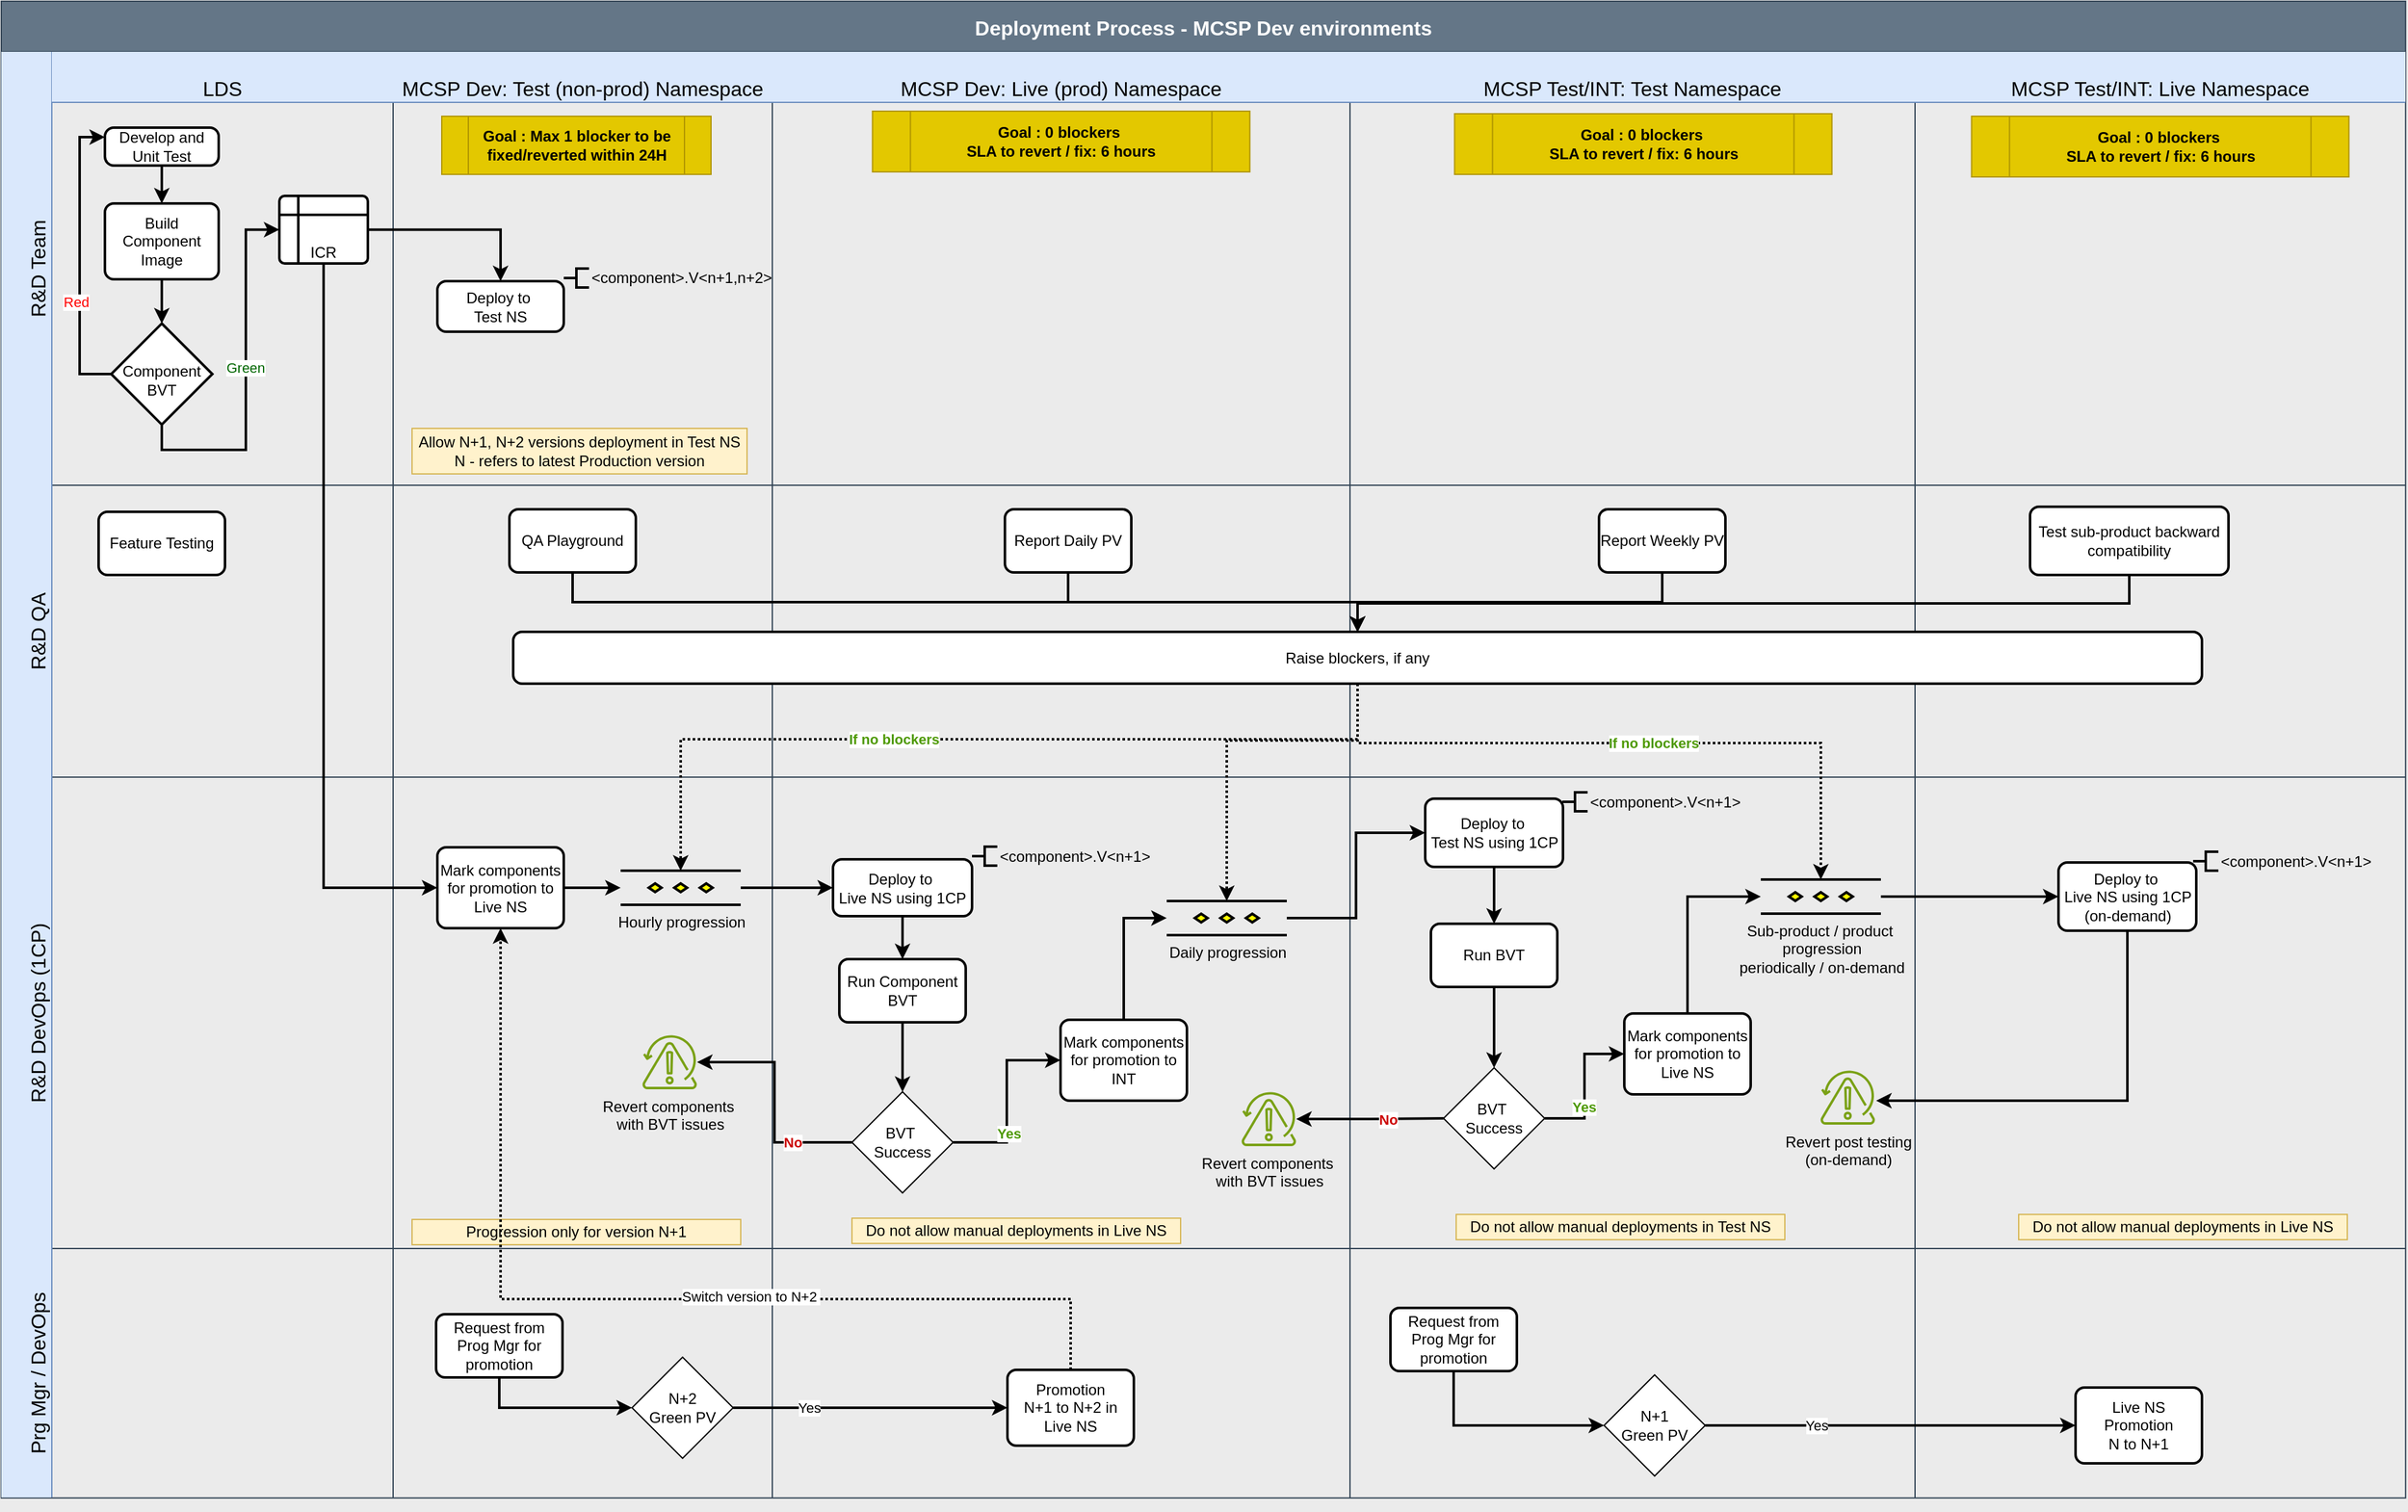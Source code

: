 <mxfile version="28.0.7" pages="3">
  <diagram name="Dev Env" id="YtN1nSi710B2o5z7hdPx">
    <mxGraphModel dx="1758" dy="1277" grid="0" gridSize="10" guides="1" tooltips="1" connect="1" arrows="1" fold="1" page="0" pageScale="1" pageWidth="850" pageHeight="1100" background="#EBEBEB" math="0" shadow="0">
      <root>
        <mxCell id="0" />
        <mxCell id="1" parent="0" />
        <mxCell id="kkMAAxsVTp9UIa4ZnZZu-1" value="Deployment Process - MCSP Dev environments" style="shape=table;childLayout=tableLayout;startSize=40;collapsible=0;recursiveResize=0;expand=0;fontSize=16;fontStyle=1;fillColor=#647687;fontColor=#ffffff;strokeColor=#314354;" parent="1" vertex="1">
          <mxGeometry x="-263" y="-78" width="1902.126" height="1184.432" as="geometry" />
        </mxCell>
        <mxCell id="kkMAAxsVTp9UIa4ZnZZu-2" value="R&amp;D Team" style="shape=tableRow;horizontal=0;swimlaneHead=0;swimlaneBody=0;top=0;left=0;strokeColor=#6c8ebf;bottom=0;right=0;dropTarget=0;fontStyle=0;fillColor=#dae8fc;points=[[0,0.5],[1,0.5]];portConstraint=eastwest;startSize=40;collapsible=0;recursiveResize=0;expand=0;fontSize=16;flipV=0;flipH=0;verticalAlign=bottom;" parent="kkMAAxsVTp9UIa4ZnZZu-1" vertex="1">
          <mxGeometry y="40" width="1902.126" height="343" as="geometry" />
        </mxCell>
        <mxCell id="4W5j9B6Hd9Ekf-pXZtny-1" value="LDS" style="swimlane;swimlaneHead=0;swimlaneBody=0;fontStyle=0;strokeColor=#6c8ebf;connectable=0;fillColor=#dae8fc;startSize=40;collapsible=0;recursiveResize=0;expand=0;fontSize=16;verticalAlign=bottom;" parent="kkMAAxsVTp9UIa4ZnZZu-2" vertex="1">
          <mxGeometry x="40" width="270" height="343" as="geometry">
            <mxRectangle width="270" height="343" as="alternateBounds" />
          </mxGeometry>
        </mxCell>
        <mxCell id="4W5j9B6Hd9Ekf-pXZtny-28" style="edgeStyle=orthogonalEdgeStyle;rounded=0;orthogonalLoop=1;jettySize=auto;html=1;exitX=0.5;exitY=1;exitDx=0;exitDy=0;entryX=0.5;entryY=0;entryDx=0;entryDy=0;strokeWidth=2;" parent="4W5j9B6Hd9Ekf-pXZtny-1" source="4W5j9B6Hd9Ekf-pXZtny-8" target="4W5j9B6Hd9Ekf-pXZtny-27" edge="1">
          <mxGeometry relative="1" as="geometry" />
        </mxCell>
        <mxCell id="4W5j9B6Hd9Ekf-pXZtny-8" value="Develop and Unit Test" style="rounded=1;whiteSpace=wrap;html=1;absoluteArcSize=1;arcSize=14;strokeWidth=2;" parent="4W5j9B6Hd9Ekf-pXZtny-1" vertex="1">
          <mxGeometry x="42" y="60" width="90" height="30" as="geometry" />
        </mxCell>
        <mxCell id="4W5j9B6Hd9Ekf-pXZtny-30" style="edgeStyle=orthogonalEdgeStyle;rounded=0;orthogonalLoop=1;jettySize=auto;html=1;exitX=0.5;exitY=1;exitDx=0;exitDy=0;entryX=0;entryY=0.5;entryDx=0;entryDy=0;strokeWidth=2;" parent="4W5j9B6Hd9Ekf-pXZtny-1" source="SLgEmGeCkQoSsrf3d-Kz-1" target="4W5j9B6Hd9Ekf-pXZtny-29" edge="1">
          <mxGeometry relative="1" as="geometry" />
        </mxCell>
        <mxCell id="SLgEmGeCkQoSsrf3d-Kz-4" value="&lt;font style=&quot;color: rgb(0, 102, 0);&quot;&gt;Green&lt;/font&gt;" style="edgeLabel;html=1;align=center;verticalAlign=middle;resizable=0;points=[];" parent="4W5j9B6Hd9Ekf-pXZtny-30" vertex="1" connectable="0">
          <mxGeometry x="0.06" y="1" relative="1" as="geometry">
            <mxPoint as="offset" />
          </mxGeometry>
        </mxCell>
        <mxCell id="SLgEmGeCkQoSsrf3d-Kz-2" style="edgeStyle=orthogonalEdgeStyle;rounded=0;orthogonalLoop=1;jettySize=auto;html=1;exitX=0.5;exitY=1;exitDx=0;exitDy=0;entryX=0.5;entryY=0;entryDx=0;entryDy=0;strokeWidth=2;" parent="4W5j9B6Hd9Ekf-pXZtny-1" source="4W5j9B6Hd9Ekf-pXZtny-27" target="SLgEmGeCkQoSsrf3d-Kz-1" edge="1">
          <mxGeometry relative="1" as="geometry" />
        </mxCell>
        <mxCell id="4W5j9B6Hd9Ekf-pXZtny-27" value="Build Component Image" style="rounded=1;whiteSpace=wrap;html=1;absoluteArcSize=1;arcSize=14;strokeWidth=2;" parent="4W5j9B6Hd9Ekf-pXZtny-1" vertex="1">
          <mxGeometry x="42" y="120" width="90" height="60" as="geometry" />
        </mxCell>
        <mxCell id="4W5j9B6Hd9Ekf-pXZtny-29" value="ICR" style="shape=internalStorage;whiteSpace=wrap;html=1;dx=15;dy=15;rounded=1;arcSize=8;strokeWidth=2;verticalAlign=bottom;" parent="4W5j9B6Hd9Ekf-pXZtny-1" vertex="1">
          <mxGeometry x="180" y="114" width="70" height="53.5" as="geometry" />
        </mxCell>
        <mxCell id="SLgEmGeCkQoSsrf3d-Kz-3" style="edgeStyle=orthogonalEdgeStyle;rounded=0;orthogonalLoop=1;jettySize=auto;html=1;exitX=0;exitY=0.5;exitDx=0;exitDy=0;entryX=0;entryY=0.25;entryDx=0;entryDy=0;strokeWidth=2;" parent="4W5j9B6Hd9Ekf-pXZtny-1" source="SLgEmGeCkQoSsrf3d-Kz-1" target="4W5j9B6Hd9Ekf-pXZtny-8" edge="1">
          <mxGeometry relative="1" as="geometry" />
        </mxCell>
        <mxCell id="SLgEmGeCkQoSsrf3d-Kz-5" value="&lt;font style=&quot;color: rgb(255, 0, 0);&quot;&gt;Red&lt;/font&gt;" style="edgeLabel;html=1;align=center;verticalAlign=middle;resizable=0;points=[];" parent="SLgEmGeCkQoSsrf3d-Kz-3" vertex="1" connectable="0">
          <mxGeometry x="-0.296" y="3" relative="1" as="geometry">
            <mxPoint as="offset" />
          </mxGeometry>
        </mxCell>
        <mxCell id="SLgEmGeCkQoSsrf3d-Kz-1" value="Component BVT" style="rhombus;whiteSpace=wrap;html=1;strokeWidth=2;spacingBottom=0;spacingTop=10;" parent="4W5j9B6Hd9Ekf-pXZtny-1" vertex="1">
          <mxGeometry x="47" y="215" width="80" height="80" as="geometry" />
        </mxCell>
        <mxCell id="kkMAAxsVTp9UIa4ZnZZu-3" value="MCSP Dev: Test (non-prod) Namespace" style="swimlane;swimlaneHead=0;swimlaneBody=0;fontStyle=0;strokeColor=#6c8ebf;connectable=0;fillColor=#dae8fc;startSize=40;collapsible=0;recursiveResize=0;expand=0;fontSize=16;verticalAlign=bottom;" parent="kkMAAxsVTp9UIa4ZnZZu-2" vertex="1">
          <mxGeometry x="310" width="300" height="343" as="geometry">
            <mxRectangle width="300" height="343" as="alternateBounds" />
          </mxGeometry>
        </mxCell>
        <mxCell id="4W5j9B6Hd9Ekf-pXZtny-32" value="Deploy to&amp;nbsp;&lt;div&gt;Test NS&lt;/div&gt;" style="rounded=1;whiteSpace=wrap;html=1;absoluteArcSize=1;arcSize=14;strokeWidth=2;" parent="kkMAAxsVTp9UIa4ZnZZu-3" vertex="1">
          <mxGeometry x="35" y="181.5" width="100" height="40" as="geometry" />
        </mxCell>
        <mxCell id="4W5j9B6Hd9Ekf-pXZtny-39" value="&amp;lt;component&amp;gt;.V&amp;lt;n+1,n+2&amp;gt;" style="strokeWidth=2;html=1;shape=mxgraph.flowchart.annotation_2;align=left;labelPosition=right;pointerEvents=1;" parent="kkMAAxsVTp9UIa4ZnZZu-3" vertex="1">
          <mxGeometry x="135" y="171.5" width="20" height="15" as="geometry" />
        </mxCell>
        <mxCell id="4W5j9B6Hd9Ekf-pXZtny-76" value="Allow N+1, N+2 versions deployment in Test NS&lt;div&gt;N - refers to latest Production version&lt;/div&gt;" style="html=1;dropTarget=0;whiteSpace=wrap;fillColor=#fff2cc;strokeColor=#d6b656;" parent="kkMAAxsVTp9UIa4ZnZZu-3" vertex="1">
          <mxGeometry x="15" y="298" width="265" height="36" as="geometry" />
        </mxCell>
        <mxCell id="SLgEmGeCkQoSsrf3d-Kz-80" value="Goal : Max 1 blocker to be fixed/reverted within&amp;nbsp;&lt;span style=&quot;background-color: transparent; color: light-dark(rgb(0, 0, 0), rgb(237, 237, 237));&quot;&gt;24H&lt;/span&gt;" style="shape=process;whiteSpace=wrap;html=1;backgroundOutline=1;fillColor=#e3c800;strokeColor=#B09500;fontColor=#000000;fontStyle=1" parent="kkMAAxsVTp9UIa4ZnZZu-3" vertex="1">
          <mxGeometry x="38.5" y="51" width="213" height="46" as="geometry" />
        </mxCell>
        <mxCell id="kkMAAxsVTp9UIa4ZnZZu-4" value="MCSP Dev: Live (prod) Namespace" style="swimlane;swimlaneHead=0;swimlaneBody=0;fontStyle=0;strokeColor=#6c8ebf;connectable=0;fillColor=#dae8fc;startSize=40;collapsible=0;recursiveResize=0;expand=0;fontSize=16;verticalAlign=bottom;glass=0;" parent="kkMAAxsVTp9UIa4ZnZZu-2" vertex="1">
          <mxGeometry x="610" width="457" height="343" as="geometry">
            <mxRectangle width="457" height="343" as="alternateBounds" />
          </mxGeometry>
        </mxCell>
        <mxCell id="SLgEmGeCkQoSsrf3d-Kz-16" value="Goal : 0 blockers&amp;nbsp;&lt;div&gt;SLA to revert / fix: 6 hours&lt;/div&gt;" style="shape=process;whiteSpace=wrap;html=1;backgroundOutline=1;fillColor=#e3c800;strokeColor=#B09500;fontColor=#000000;fontStyle=1" parent="kkMAAxsVTp9UIa4ZnZZu-4" vertex="1">
          <mxGeometry x="79.25" y="47" width="298.5" height="48" as="geometry" />
        </mxCell>
        <mxCell id="P4cOlg-gNXmE5wisI9mI-66" value="MCSP Test/INT: Test Namespace" style="swimlane;swimlaneHead=0;swimlaneBody=0;fontStyle=0;strokeColor=#6c8ebf;connectable=0;fillColor=#dae8fc;startSize=40;collapsible=0;recursiveResize=0;expand=0;fontSize=16;verticalAlign=bottom;" parent="kkMAAxsVTp9UIa4ZnZZu-2" vertex="1">
          <mxGeometry x="1067" width="447" height="343" as="geometry">
            <mxRectangle width="447" height="343" as="alternateBounds" />
          </mxGeometry>
        </mxCell>
        <mxCell id="7JGj_bPvharKaBwUcLOy-1" value="Goal : 0 blockers&amp;nbsp;&lt;div&gt;SLA to revert / fix: 6 hours&lt;/div&gt;" style="shape=process;whiteSpace=wrap;html=1;backgroundOutline=1;fillColor=#e3c800;strokeColor=#B09500;fontColor=#000000;fontStyle=1" vertex="1" parent="P4cOlg-gNXmE5wisI9mI-66">
          <mxGeometry x="82.75" y="49" width="298.5" height="48" as="geometry" />
        </mxCell>
        <mxCell id="P4cOlg-gNXmE5wisI9mI-70" value="MCSP Test/INT: Live Namespace" style="swimlane;swimlaneHead=0;swimlaneBody=0;fontStyle=0;strokeColor=#6c8ebf;connectable=0;fillColor=#dae8fc;startSize=40;collapsible=0;recursiveResize=0;expand=0;fontSize=16;verticalAlign=bottom;" parent="kkMAAxsVTp9UIa4ZnZZu-2" vertex="1">
          <mxGeometry x="1514" width="388" height="343" as="geometry">
            <mxRectangle width="388" height="343" as="alternateBounds" />
          </mxGeometry>
        </mxCell>
        <mxCell id="7JGj_bPvharKaBwUcLOy-6" value="Goal : 0 blockers&amp;nbsp;&lt;div&gt;SLA to revert / fix: 6 hours&lt;/div&gt;" style="shape=process;whiteSpace=wrap;html=1;backgroundOutline=1;fillColor=#e3c800;strokeColor=#B09500;fontColor=#000000;fontStyle=1" vertex="1" parent="P4cOlg-gNXmE5wisI9mI-70">
          <mxGeometry x="44.75" y="51" width="298.5" height="48" as="geometry" />
        </mxCell>
        <mxCell id="4W5j9B6Hd9Ekf-pXZtny-33" style="edgeStyle=orthogonalEdgeStyle;rounded=0;orthogonalLoop=1;jettySize=auto;html=1;exitX=1;exitY=0.5;exitDx=0;exitDy=0;entryX=0.5;entryY=0;entryDx=0;entryDy=0;strokeWidth=2;" parent="kkMAAxsVTp9UIa4ZnZZu-2" source="4W5j9B6Hd9Ekf-pXZtny-29" target="4W5j9B6Hd9Ekf-pXZtny-32" edge="1">
          <mxGeometry relative="1" as="geometry" />
        </mxCell>
        <mxCell id="4W5j9B6Hd9Ekf-pXZtny-4" value="R&amp;D QA" style="shape=tableRow;horizontal=0;swimlaneHead=0;swimlaneBody=0;top=0;left=0;strokeColor=#6c8ebf;bottom=0;right=0;dropTarget=0;fontStyle=0;fillColor=#dae8fc;points=[[0,0.5],[1,0.5]];portConstraint=eastwest;startSize=40;collapsible=0;recursiveResize=0;expand=0;fontSize=16;flipV=0;flipH=0;verticalAlign=bottom;" parent="kkMAAxsVTp9UIa4ZnZZu-1" vertex="1">
          <mxGeometry y="383" width="1902.126" height="231" as="geometry" />
        </mxCell>
        <mxCell id="4W5j9B6Hd9Ekf-pXZtny-5" style="swimlane;swimlaneHead=0;swimlaneBody=0;fontStyle=0;connectable=0;strokeColor=#6c8ebf;fillColor=#dae8fc;startSize=0;collapsible=0;recursiveResize=0;expand=0;fontSize=16;verticalAlign=bottom;" parent="4W5j9B6Hd9Ekf-pXZtny-4" vertex="1">
          <mxGeometry x="40" width="270" height="231" as="geometry">
            <mxRectangle width="270" height="231" as="alternateBounds" />
          </mxGeometry>
        </mxCell>
        <mxCell id="4W5j9B6Hd9Ekf-pXZtny-52" value="Feature Testing" style="rounded=1;whiteSpace=wrap;html=1;absoluteArcSize=1;arcSize=14;strokeWidth=2;" parent="4W5j9B6Hd9Ekf-pXZtny-5" vertex="1">
          <mxGeometry x="37" y="21" width="100" height="50" as="geometry" />
        </mxCell>
        <mxCell id="4W5j9B6Hd9Ekf-pXZtny-6" style="swimlane;swimlaneHead=0;swimlaneBody=0;fontStyle=0;connectable=0;strokeColor=#6c8ebf;fillColor=#dae8fc;startSize=0;collapsible=0;recursiveResize=0;expand=0;fontSize=16;verticalAlign=bottom;strokeWidth=2;" parent="4W5j9B6Hd9Ekf-pXZtny-4" vertex="1">
          <mxGeometry x="310" width="300" height="231" as="geometry">
            <mxRectangle width="300" height="231" as="alternateBounds" />
          </mxGeometry>
        </mxCell>
        <mxCell id="4W5j9B6Hd9Ekf-pXZtny-31" value="QA Playground" style="rounded=1;whiteSpace=wrap;html=1;absoluteArcSize=1;arcSize=14;strokeWidth=2;" parent="4W5j9B6Hd9Ekf-pXZtny-6" vertex="1">
          <mxGeometry x="92" y="19" width="100" height="50" as="geometry" />
        </mxCell>
        <mxCell id="4W5j9B6Hd9Ekf-pXZtny-7" style="swimlane;swimlaneHead=0;swimlaneBody=0;fontStyle=0;connectable=0;strokeColor=#6c8ebf;fillColor=#dae8fc;startSize=0;collapsible=0;recursiveResize=0;expand=0;fontSize=16;verticalAlign=bottom;strokeWidth=2;" parent="4W5j9B6Hd9Ekf-pXZtny-4" vertex="1">
          <mxGeometry x="610" width="457" height="231" as="geometry">
            <mxRectangle width="457" height="231" as="alternateBounds" />
          </mxGeometry>
        </mxCell>
        <mxCell id="4W5j9B6Hd9Ekf-pXZtny-41" value="Report Daily PV" style="rounded=1;whiteSpace=wrap;html=1;absoluteArcSize=1;arcSize=14;strokeWidth=2;" parent="4W5j9B6Hd9Ekf-pXZtny-7" vertex="1">
          <mxGeometry x="184" y="19" width="100" height="50" as="geometry" />
        </mxCell>
        <mxCell id="P4cOlg-gNXmE5wisI9mI-67" value="" style="swimlane;swimlaneHead=0;swimlaneBody=0;fontStyle=0;connectable=0;strokeColor=#6c8ebf;fillColor=#dae8fc;startSize=0;collapsible=0;recursiveResize=0;expand=0;fontSize=16;verticalAlign=bottom;strokeWidth=2;" parent="4W5j9B6Hd9Ekf-pXZtny-4" vertex="1">
          <mxGeometry x="1067" width="447" height="231" as="geometry">
            <mxRectangle width="447" height="231" as="alternateBounds" />
          </mxGeometry>
        </mxCell>
        <mxCell id="Rt7Iw1kRAVCkLjKkljny-2" value="Report Weekly PV" style="rounded=1;whiteSpace=wrap;html=1;absoluteArcSize=1;arcSize=14;strokeWidth=2;" vertex="1" parent="P4cOlg-gNXmE5wisI9mI-67">
          <mxGeometry x="197" y="19" width="100" height="50" as="geometry" />
        </mxCell>
        <mxCell id="Rt7Iw1kRAVCkLjKkljny-1" style="edgeStyle=orthogonalEdgeStyle;rounded=0;orthogonalLoop=1;jettySize=auto;html=1;exitX=0.5;exitY=1;exitDx=0;exitDy=0;entryX=0.5;entryY=0;entryDx=0;entryDy=0;strokeWidth=2;" edge="1" parent="P4cOlg-gNXmE5wisI9mI-67" source="Rt7Iw1kRAVCkLjKkljny-2" target="4W5j9B6Hd9Ekf-pXZtny-36">
          <mxGeometry relative="1" as="geometry">
            <mxPoint x="139" y="107" as="targetPoint" />
          </mxGeometry>
        </mxCell>
        <mxCell id="4W5j9B6Hd9Ekf-pXZtny-36" value="Raise blockers, if any" style="rounded=1;whiteSpace=wrap;html=1;absoluteArcSize=1;arcSize=14;strokeWidth=2;" parent="P4cOlg-gNXmE5wisI9mI-67" vertex="1">
          <mxGeometry x="-662" y="116" width="1336" height="41" as="geometry" />
        </mxCell>
        <mxCell id="P4cOlg-gNXmE5wisI9mI-71" value="" style="swimlane;swimlaneHead=0;swimlaneBody=0;fontStyle=0;connectable=0;strokeColor=#6c8ebf;fillColor=#dae8fc;startSize=0;collapsible=0;recursiveResize=0;expand=0;fontSize=16;verticalAlign=bottom;strokeWidth=2;" parent="4W5j9B6Hd9Ekf-pXZtny-4" vertex="1">
          <mxGeometry x="1514" width="388" height="231" as="geometry">
            <mxRectangle width="388" height="231" as="alternateBounds" />
          </mxGeometry>
        </mxCell>
        <mxCell id="Rt7Iw1kRAVCkLjKkljny-4" value="Test sub-product backward compatibility" style="rounded=1;whiteSpace=wrap;html=1;absoluteArcSize=1;arcSize=14;strokeWidth=2;" vertex="1" parent="P4cOlg-gNXmE5wisI9mI-71">
          <mxGeometry x="91" y="17" width="157" height="54" as="geometry" />
        </mxCell>
        <mxCell id="4W5j9B6Hd9Ekf-pXZtny-37" style="edgeStyle=orthogonalEdgeStyle;rounded=0;orthogonalLoop=1;jettySize=auto;html=1;exitX=0.5;exitY=1;exitDx=0;exitDy=0;entryX=0.5;entryY=0;entryDx=0;entryDy=0;strokeWidth=2;" parent="4W5j9B6Hd9Ekf-pXZtny-4" source="4W5j9B6Hd9Ekf-pXZtny-31" target="4W5j9B6Hd9Ekf-pXZtny-36" edge="1">
          <mxGeometry relative="1" as="geometry" />
        </mxCell>
        <mxCell id="4W5j9B6Hd9Ekf-pXZtny-40" style="edgeStyle=orthogonalEdgeStyle;rounded=0;orthogonalLoop=1;jettySize=auto;html=1;exitX=0.5;exitY=1;exitDx=0;exitDy=0;entryX=0.5;entryY=0;entryDx=0;entryDy=0;strokeWidth=2;" parent="4W5j9B6Hd9Ekf-pXZtny-4" source="4W5j9B6Hd9Ekf-pXZtny-41" target="4W5j9B6Hd9Ekf-pXZtny-36" edge="1">
          <mxGeometry relative="1" as="geometry">
            <mxPoint x="837" y="102" as="targetPoint" />
          </mxGeometry>
        </mxCell>
        <mxCell id="7JGj_bPvharKaBwUcLOy-9" style="edgeStyle=orthogonalEdgeStyle;rounded=0;orthogonalLoop=1;jettySize=auto;html=1;exitX=0.5;exitY=1;exitDx=0;exitDy=0;entryX=0.5;entryY=0;entryDx=0;entryDy=0;strokeWidth=2;strokeColor=#000000;" edge="1" parent="4W5j9B6Hd9Ekf-pXZtny-4" source="Rt7Iw1kRAVCkLjKkljny-4" target="4W5j9B6Hd9Ekf-pXZtny-36">
          <mxGeometry relative="1" as="geometry" />
        </mxCell>
        <mxCell id="kkMAAxsVTp9UIa4ZnZZu-6" value="R&amp;D DevOps (1CP)" style="shape=tableRow;horizontal=0;swimlaneHead=0;swimlaneBody=0;top=0;left=0;strokeColor=#6c8ebf;bottom=0;right=0;dropTarget=0;fontStyle=0;fillColor=#dae8fc;points=[[0,0.5],[1,0.5]];portConstraint=eastwest;startSize=40;collapsible=0;recursiveResize=0;expand=0;fontSize=16;flipV=0;flipH=0;verticalAlign=bottom;" parent="kkMAAxsVTp9UIa4ZnZZu-1" vertex="1">
          <mxGeometry y="614" width="1902.126" height="373" as="geometry" />
        </mxCell>
        <mxCell id="4W5j9B6Hd9Ekf-pXZtny-2" style="swimlane;swimlaneHead=0;swimlaneBody=0;fontStyle=0;connectable=0;strokeColor=#6c8ebf;fillColor=#dae8fc;startSize=0;collapsible=0;recursiveResize=0;expand=0;fontSize=16;verticalAlign=bottom;" parent="kkMAAxsVTp9UIa4ZnZZu-6" vertex="1">
          <mxGeometry x="40" width="270" height="373" as="geometry">
            <mxRectangle width="270" height="373" as="alternateBounds" />
          </mxGeometry>
        </mxCell>
        <mxCell id="kkMAAxsVTp9UIa4ZnZZu-7" value="" style="swimlane;swimlaneHead=0;swimlaneBody=0;fontStyle=0;connectable=0;strokeColor=#6c8ebf;fillColor=#dae8fc;startSize=0;collapsible=0;recursiveResize=0;expand=0;fontSize=16;verticalAlign=bottom;" parent="kkMAAxsVTp9UIa4ZnZZu-6" vertex="1">
          <mxGeometry x="310" width="300" height="373" as="geometry">
            <mxRectangle width="300" height="373" as="alternateBounds" />
          </mxGeometry>
        </mxCell>
        <mxCell id="4W5j9B6Hd9Ekf-pXZtny-43" value="Mark components for promotion to Live NS" style="rounded=1;whiteSpace=wrap;html=1;absoluteArcSize=1;arcSize=14;strokeWidth=2;" parent="kkMAAxsVTp9UIa4ZnZZu-7" vertex="1">
          <mxGeometry x="35" y="55.5" width="100" height="64" as="geometry" />
        </mxCell>
        <mxCell id="4W5j9B6Hd9Ekf-pXZtny-70" value="" style="edgeStyle=orthogonalEdgeStyle;rounded=0;orthogonalLoop=1;jettySize=auto;html=1;exitX=1;exitY=0.5;exitDx=0;exitDy=0;entryX=0;entryY=0.5;entryDx=0;entryDy=0;strokeWidth=2;" parent="kkMAAxsVTp9UIa4ZnZZu-7" source="4W5j9B6Hd9Ekf-pXZtny-43" target="4W5j9B6Hd9Ekf-pXZtny-69" edge="1">
          <mxGeometry relative="1" as="geometry">
            <mxPoint x="525" y="597" as="sourcePoint" />
            <mxPoint x="710" y="597" as="targetPoint" />
          </mxGeometry>
        </mxCell>
        <mxCell id="4W5j9B6Hd9Ekf-pXZtny-69" value="Hourly progression" style="verticalLabelPosition=bottom;verticalAlign=top;html=1;shape=mxgraph.flowchart.parallel_mode;pointerEvents=1;strokeWidth=2;" parent="kkMAAxsVTp9UIa4ZnZZu-7" vertex="1">
          <mxGeometry x="180" y="74" width="95" height="27" as="geometry" />
        </mxCell>
        <mxCell id="4W5j9B6Hd9Ekf-pXZtny-74" value="Progression only for version N+1" style="html=1;dropTarget=0;whiteSpace=wrap;fillColor=#fff2cc;strokeColor=#d6b656;" parent="kkMAAxsVTp9UIa4ZnZZu-7" vertex="1">
          <mxGeometry x="15" y="350" width="260" height="20" as="geometry" />
        </mxCell>
        <mxCell id="kkMAAxsVTp9UIa4ZnZZu-8" value="" style="swimlane;swimlaneHead=0;swimlaneBody=0;fontStyle=0;connectable=0;strokeColor=#6c8ebf;fillColor=#dae8fc;startSize=0;collapsible=0;recursiveResize=0;expand=0;fontSize=16;verticalAlign=bottom;" parent="kkMAAxsVTp9UIa4ZnZZu-6" vertex="1">
          <mxGeometry x="610" width="457" height="373" as="geometry">
            <mxRectangle width="457" height="373" as="alternateBounds" />
          </mxGeometry>
        </mxCell>
        <mxCell id="4W5j9B6Hd9Ekf-pXZtny-58" style="edgeStyle=none;rounded=0;orthogonalLoop=1;jettySize=auto;html=1;exitX=0.5;exitY=1;exitDx=0;exitDy=0;entryX=0.5;entryY=0;entryDx=0;entryDy=0;strokeWidth=2;" parent="kkMAAxsVTp9UIa4ZnZZu-8" source="4W5j9B6Hd9Ekf-pXZtny-50" target="4W5j9B6Hd9Ekf-pXZtny-57" edge="1">
          <mxGeometry relative="1" as="geometry" />
        </mxCell>
        <mxCell id="4W5j9B6Hd9Ekf-pXZtny-50" value="Deploy to&amp;nbsp;&lt;div&gt;Live NS using 1CP&lt;/div&gt;" style="rounded=1;whiteSpace=wrap;html=1;absoluteArcSize=1;arcSize=14;strokeWidth=2;" parent="kkMAAxsVTp9UIa4ZnZZu-8" vertex="1">
          <mxGeometry x="48" y="65" width="110" height="45" as="geometry" />
        </mxCell>
        <mxCell id="4W5j9B6Hd9Ekf-pXZtny-51" value="&amp;lt;component&amp;gt;.V&amp;lt;n+1&amp;gt;" style="strokeWidth=2;html=1;shape=mxgraph.flowchart.annotation_2;align=left;labelPosition=right;pointerEvents=1;" parent="kkMAAxsVTp9UIa4ZnZZu-8" vertex="1">
          <mxGeometry x="158" y="55" width="20" height="15" as="geometry" />
        </mxCell>
        <mxCell id="4W5j9B6Hd9Ekf-pXZtny-57" value="Run Component&lt;div&gt;BVT&lt;/div&gt;" style="rounded=1;whiteSpace=wrap;html=1;absoluteArcSize=1;arcSize=14;strokeWidth=2;" parent="kkMAAxsVTp9UIa4ZnZZu-8" vertex="1">
          <mxGeometry x="53" y="144" width="100" height="50" as="geometry" />
        </mxCell>
        <mxCell id="4W5j9B6Hd9Ekf-pXZtny-71" style="edgeStyle=none;rounded=0;orthogonalLoop=1;jettySize=auto;html=1;exitX=1;exitY=0.5;exitDx=0;exitDy=0;exitPerimeter=0;" parent="kkMAAxsVTp9UIa4ZnZZu-8" source="4W5j9B6Hd9Ekf-pXZtny-51" target="4W5j9B6Hd9Ekf-pXZtny-51" edge="1">
          <mxGeometry relative="1" as="geometry" />
        </mxCell>
        <mxCell id="SLgEmGeCkQoSsrf3d-Kz-15" value="" style="edgeStyle=orthogonalEdgeStyle;rounded=0;orthogonalLoop=1;jettySize=auto;html=1;entryX=0;entryY=0.5;entryDx=0;entryDy=0;strokeWidth=2;startArrow=classic;startFill=1;endArrow=none;" parent="kkMAAxsVTp9UIa4ZnZZu-8" source="SLgEmGeCkQoSsrf3d-Kz-14" target="Rt7Iw1kRAVCkLjKkljny-8" edge="1">
          <mxGeometry relative="1" as="geometry" />
        </mxCell>
        <mxCell id="Rt7Iw1kRAVCkLjKkljny-41" value="&lt;font style=&quot;color: rgb(204, 0, 0);&quot;&gt;&lt;b&gt;No&lt;/b&gt;&lt;/font&gt;" style="edgeLabel;html=1;align=center;verticalAlign=middle;resizable=0;points=[];" vertex="1" connectable="0" parent="SLgEmGeCkQoSsrf3d-Kz-15">
          <mxGeometry x="0.491" relative="1" as="geometry">
            <mxPoint as="offset" />
          </mxGeometry>
        </mxCell>
        <mxCell id="Rt7Iw1kRAVCkLjKkljny-11" value="Daily progression" style="verticalLabelPosition=bottom;verticalAlign=top;html=1;shape=mxgraph.flowchart.parallel_mode;pointerEvents=1;strokeWidth=2;" vertex="1" parent="kkMAAxsVTp9UIa4ZnZZu-8">
          <mxGeometry x="312" y="98" width="95" height="27" as="geometry" />
        </mxCell>
        <mxCell id="4W5j9B6Hd9Ekf-pXZtny-83" value="Do not allow manual deployments in Live NS" style="html=1;dropTarget=0;whiteSpace=wrap;fillColor=#fff2cc;strokeColor=#d6b656;" parent="kkMAAxsVTp9UIa4ZnZZu-8" vertex="1">
          <mxGeometry x="63" y="349" width="260" height="20" as="geometry" />
        </mxCell>
        <mxCell id="Rt7Iw1kRAVCkLjKkljny-8" value="BVT&amp;nbsp;&lt;div&gt;Success&lt;/div&gt;" style="rhombus;whiteSpace=wrap;html=1;" vertex="1" parent="kkMAAxsVTp9UIa4ZnZZu-8">
          <mxGeometry x="63" y="249" width="80" height="80" as="geometry" />
        </mxCell>
        <mxCell id="SLgEmGeCkQoSsrf3d-Kz-14" value="&lt;span style=&quot;color: rgb(0, 0, 0); text-wrap-mode: wrap;&quot;&gt;Revert components&amp;nbsp;&lt;/span&gt;&lt;div&gt;&lt;span style=&quot;color: rgb(0, 0, 0); text-wrap-mode: wrap;&quot;&gt;with BVT issues&lt;/span&gt;&lt;/div&gt;" style="sketch=0;outlineConnect=0;fontColor=#232F3E;gradientColor=none;fillColor=#7AA116;strokeColor=none;dashed=0;verticalLabelPosition=bottom;verticalAlign=top;align=center;html=1;fontSize=12;fontStyle=0;aspect=fixed;pointerEvents=1;shape=mxgraph.aws4.backup_recovery_point_objective;" parent="kkMAAxsVTp9UIa4ZnZZu-8" vertex="1">
          <mxGeometry x="-103" y="204" width="43.56" height="43" as="geometry" />
        </mxCell>
        <mxCell id="Rt7Iw1kRAVCkLjKkljny-9" value="Mark components for promotion to INT" style="rounded=1;whiteSpace=wrap;html=1;absoluteArcSize=1;arcSize=14;strokeWidth=2;" vertex="1" parent="kkMAAxsVTp9UIa4ZnZZu-8">
          <mxGeometry x="228" y="192" width="100" height="64" as="geometry" />
        </mxCell>
        <mxCell id="Rt7Iw1kRAVCkLjKkljny-12" value="" style="edgeStyle=orthogonalEdgeStyle;rounded=0;orthogonalLoop=1;jettySize=auto;html=1;exitX=0.5;exitY=0;exitDx=0;exitDy=0;entryX=0;entryY=0.5;entryDx=0;entryDy=0;strokeWidth=2;" edge="1" parent="kkMAAxsVTp9UIa4ZnZZu-8" source="Rt7Iw1kRAVCkLjKkljny-9" target="Rt7Iw1kRAVCkLjKkljny-11">
          <mxGeometry relative="1" as="geometry">
            <mxPoint x="667" y="847" as="sourcePoint" />
            <mxPoint x="852" y="847" as="targetPoint" />
          </mxGeometry>
        </mxCell>
        <mxCell id="Rt7Iw1kRAVCkLjKkljny-10" value="" style="edgeStyle=orthogonalEdgeStyle;rounded=0;orthogonalLoop=1;jettySize=auto;html=1;exitX=1;exitY=0.5;exitDx=0;exitDy=0;strokeWidth=2;entryX=0;entryY=0.5;entryDx=0;entryDy=0;" edge="1" parent="kkMAAxsVTp9UIa4ZnZZu-8" source="Rt7Iw1kRAVCkLjKkljny-8" target="Rt7Iw1kRAVCkLjKkljny-9">
          <mxGeometry relative="1" as="geometry">
            <mxPoint x="298" y="405" as="sourcePoint" />
            <mxPoint x="178" y="78" as="targetPoint" />
          </mxGeometry>
        </mxCell>
        <mxCell id="Rt7Iw1kRAVCkLjKkljny-42" value="&lt;font style=&quot;color: rgb(77, 153, 0);&quot;&gt;&lt;b&gt;Yes&lt;/b&gt;&lt;/font&gt;" style="edgeLabel;html=1;align=center;verticalAlign=middle;resizable=0;points=[];" vertex="1" connectable="0" parent="Rt7Iw1kRAVCkLjKkljny-10">
          <mxGeometry x="-0.341" y="-1" relative="1" as="geometry">
            <mxPoint as="offset" />
          </mxGeometry>
        </mxCell>
        <mxCell id="Rt7Iw1kRAVCkLjKkljny-44" style="edgeStyle=none;rounded=0;orthogonalLoop=1;jettySize=auto;html=1;exitX=0.5;exitY=1;exitDx=0;exitDy=0;entryX=0.5;entryY=0;entryDx=0;entryDy=0;strokeWidth=2;" edge="1" parent="kkMAAxsVTp9UIa4ZnZZu-8" source="4W5j9B6Hd9Ekf-pXZtny-57" target="Rt7Iw1kRAVCkLjKkljny-8">
          <mxGeometry relative="1" as="geometry">
            <mxPoint x="224" y="119" as="sourcePoint" />
            <mxPoint x="224" y="153" as="targetPoint" />
          </mxGeometry>
        </mxCell>
        <mxCell id="Rt7Iw1kRAVCkLjKkljny-19" value="&lt;span style=&quot;color: rgb(0, 0, 0); text-wrap-mode: wrap;&quot;&gt;Revert components&lt;/span&gt;&lt;span style=&quot;background-color: transparent; color: light-dark(rgb(0, 0, 0), rgb(237, 237, 237)); text-wrap-mode: wrap;&quot;&gt;&amp;nbsp;&lt;/span&gt;&lt;div&gt;&lt;div&gt;&lt;div&gt;&lt;span style=&quot;color: rgb(0, 0, 0); text-wrap-mode: wrap;&quot;&gt;with BVT issues&lt;/span&gt;&lt;/div&gt;&lt;/div&gt;&lt;/div&gt;" style="sketch=0;outlineConnect=0;fontColor=#232F3E;gradientColor=none;fillColor=#7AA116;strokeColor=none;dashed=0;verticalLabelPosition=bottom;verticalAlign=top;align=center;html=1;fontSize=12;fontStyle=0;aspect=fixed;pointerEvents=1;shape=mxgraph.aws4.backup_recovery_point_objective;" vertex="1" parent="kkMAAxsVTp9UIa4ZnZZu-8">
          <mxGeometry x="371" y="249" width="43.56" height="43" as="geometry" />
        </mxCell>
        <mxCell id="P4cOlg-gNXmE5wisI9mI-68" style="swimlane;swimlaneHead=0;swimlaneBody=0;fontStyle=0;connectable=0;strokeColor=#6c8ebf;fillColor=#dae8fc;startSize=0;collapsible=0;recursiveResize=0;expand=0;fontSize=16;verticalAlign=bottom;" parent="kkMAAxsVTp9UIa4ZnZZu-6" vertex="1">
          <mxGeometry x="1067" width="447" height="373" as="geometry">
            <mxRectangle width="447" height="373" as="alternateBounds" />
          </mxGeometry>
        </mxCell>
        <mxCell id="Rt7Iw1kRAVCkLjKkljny-7" value="" style="swimlane;swimlaneHead=0;swimlaneBody=0;fontStyle=0;connectable=0;strokeColor=#6c8ebf;fillColor=#dae8fc;startSize=0;collapsible=0;recursiveResize=0;expand=0;fontSize=16;verticalAlign=bottom;" vertex="1" parent="P4cOlg-gNXmE5wisI9mI-68">
          <mxGeometry x="142" y="43" width="180" height="82" as="geometry">
            <mxRectangle width="340" height="374" as="alternateBounds" />
          </mxGeometry>
        </mxCell>
        <mxCell id="Rt7Iw1kRAVCkLjKkljny-23" value="" style="swimlane;swimlaneHead=0;swimlaneBody=0;fontStyle=0;connectable=0;strokeColor=#6c8ebf;fillColor=#dae8fc;startSize=0;collapsible=0;recursiveResize=0;expand=0;fontSize=16;verticalAlign=bottom;" vertex="1" parent="P4cOlg-gNXmE5wisI9mI-68">
          <mxGeometry x="369" y="206" width="274" height="374" as="geometry">
            <mxRectangle width="274" height="374" as="alternateBounds" />
          </mxGeometry>
        </mxCell>
        <mxCell id="7JGj_bPvharKaBwUcLOy-7" value="&lt;span style=&quot;color: rgb(0, 0, 0); text-wrap-mode: wrap;&quot;&gt;Revert&amp;nbsp;&lt;/span&gt;&lt;span style=&quot;color: light-dark(rgb(0, 0, 0), rgb(237, 237, 237)); text-wrap-mode: wrap; background-color: transparent;&quot;&gt;post testing&lt;/span&gt;&lt;div&gt;&lt;span style=&quot;color: light-dark(rgb(0, 0, 0), rgb(237, 237, 237)); text-wrap-mode: wrap; background-color: transparent;&quot;&gt;(on-demand)&lt;/span&gt;&lt;/div&gt;" style="sketch=0;outlineConnect=0;fontColor=#232F3E;gradientColor=none;fillColor=#7AA116;strokeColor=none;dashed=0;verticalLabelPosition=bottom;verticalAlign=top;align=center;html=1;fontSize=12;fontStyle=0;aspect=fixed;pointerEvents=1;shape=mxgraph.aws4.backup_recovery_point_objective;" vertex="1" parent="Rt7Iw1kRAVCkLjKkljny-23">
          <mxGeometry x="3" y="26" width="43.56" height="43" as="geometry" />
        </mxCell>
        <mxCell id="Rt7Iw1kRAVCkLjKkljny-14" value="Deploy to&amp;nbsp;&lt;div&gt;Test NS using 1CP&lt;/div&gt;" style="rounded=1;whiteSpace=wrap;html=1;absoluteArcSize=1;arcSize=14;strokeWidth=2;" vertex="1" parent="P4cOlg-gNXmE5wisI9mI-68">
          <mxGeometry x="59.5" y="17" width="109" height="54" as="geometry" />
        </mxCell>
        <mxCell id="Rt7Iw1kRAVCkLjKkljny-13" style="edgeStyle=none;rounded=0;orthogonalLoop=1;jettySize=auto;html=1;exitX=0.5;exitY=1;exitDx=0;exitDy=0;entryX=0.5;entryY=0;entryDx=0;entryDy=0;strokeWidth=2;" edge="1" parent="P4cOlg-gNXmE5wisI9mI-68" source="Rt7Iw1kRAVCkLjKkljny-14" target="Rt7Iw1kRAVCkLjKkljny-16">
          <mxGeometry relative="1" as="geometry" />
        </mxCell>
        <mxCell id="Rt7Iw1kRAVCkLjKkljny-16" value="Run BVT" style="rounded=1;whiteSpace=wrap;html=1;absoluteArcSize=1;arcSize=14;strokeWidth=2;" vertex="1" parent="P4cOlg-gNXmE5wisI9mI-68">
          <mxGeometry x="64" y="116" width="100" height="50" as="geometry" />
        </mxCell>
        <mxCell id="Rt7Iw1kRAVCkLjKkljny-22" style="edgeStyle=orthogonalEdgeStyle;rounded=0;orthogonalLoop=1;jettySize=auto;html=1;entryX=0;entryY=0.5;entryDx=0;entryDy=0;strokeWidth=2;exitX=1;exitY=0.5;exitDx=0;exitDy=0;" edge="1" parent="P4cOlg-gNXmE5wisI9mI-68" source="Rt7Iw1kRAVCkLjKkljny-54" target="Rt7Iw1kRAVCkLjKkljny-57">
          <mxGeometry relative="1" as="geometry">
            <mxPoint x="109" y="281" as="targetPoint" />
            <mxPoint x="204" y="187" as="sourcePoint" />
          </mxGeometry>
        </mxCell>
        <mxCell id="7JGj_bPvharKaBwUcLOy-13" value="&lt;font style=&quot;color: rgb(77, 153, 0);&quot;&gt;&lt;b&gt;Yes&lt;/b&gt;&lt;/font&gt;" style="edgeLabel;html=1;align=center;verticalAlign=middle;resizable=0;points=[];" vertex="1" connectable="0" parent="Rt7Iw1kRAVCkLjKkljny-22">
          <mxGeometry x="-0.272" y="2" relative="1" as="geometry">
            <mxPoint x="1" y="1" as="offset" />
          </mxGeometry>
        </mxCell>
        <mxCell id="Rt7Iw1kRAVCkLjKkljny-15" value="&amp;lt;component&amp;gt;.V&amp;lt;n+1&amp;gt;" style="strokeWidth=2;html=1;shape=mxgraph.flowchart.annotation_2;align=left;labelPosition=right;pointerEvents=1;" vertex="1" parent="P4cOlg-gNXmE5wisI9mI-68">
          <mxGeometry x="168" y="12" width="20" height="15" as="geometry" />
        </mxCell>
        <mxCell id="Rt7Iw1kRAVCkLjKkljny-17" style="edgeStyle=none;rounded=0;orthogonalLoop=1;jettySize=auto;html=1;exitX=1;exitY=0.5;exitDx=0;exitDy=0;exitPerimeter=0;" edge="1" parent="P4cOlg-gNXmE5wisI9mI-68" source="Rt7Iw1kRAVCkLjKkljny-15" target="Rt7Iw1kRAVCkLjKkljny-15">
          <mxGeometry relative="1" as="geometry" />
        </mxCell>
        <mxCell id="Rt7Iw1kRAVCkLjKkljny-54" value="BVT&amp;nbsp;&lt;div&gt;Success&lt;/div&gt;" style="rhombus;whiteSpace=wrap;html=1;" vertex="1" parent="P4cOlg-gNXmE5wisI9mI-68">
          <mxGeometry x="74" y="230" width="80" height="80" as="geometry" />
        </mxCell>
        <mxCell id="Rt7Iw1kRAVCkLjKkljny-56" style="edgeStyle=none;rounded=0;orthogonalLoop=1;jettySize=auto;html=1;exitX=0.5;exitY=1;exitDx=0;exitDy=0;entryX=0.5;entryY=0;entryDx=0;entryDy=0;strokeWidth=2;" edge="1" parent="P4cOlg-gNXmE5wisI9mI-68" source="Rt7Iw1kRAVCkLjKkljny-16" target="Rt7Iw1kRAVCkLjKkljny-54">
          <mxGeometry relative="1" as="geometry">
            <mxPoint x="120" y="178" as="sourcePoint" />
            <mxPoint x="120" y="233" as="targetPoint" />
          </mxGeometry>
        </mxCell>
        <mxCell id="Rt7Iw1kRAVCkLjKkljny-57" value="Mark components for promotion to Live NS" style="rounded=1;whiteSpace=wrap;html=1;absoluteArcSize=1;arcSize=14;strokeWidth=2;" vertex="1" parent="P4cOlg-gNXmE5wisI9mI-68">
          <mxGeometry x="217" y="187" width="100" height="64" as="geometry" />
        </mxCell>
        <mxCell id="Rt7Iw1kRAVCkLjKkljny-59" style="edgeStyle=orthogonalEdgeStyle;rounded=0;orthogonalLoop=1;jettySize=auto;html=1;entryX=0;entryY=0.5;entryDx=0;entryDy=0;strokeWidth=2;exitX=0.5;exitY=0;exitDx=0;exitDy=0;entryPerimeter=0;" edge="1" parent="P4cOlg-gNXmE5wisI9mI-68" source="Rt7Iw1kRAVCkLjKkljny-57" target="Rt7Iw1kRAVCkLjKkljny-21">
          <mxGeometry relative="1" as="geometry">
            <mxPoint x="342" y="272" as="targetPoint" />
            <mxPoint x="284" y="331" as="sourcePoint" />
          </mxGeometry>
        </mxCell>
        <mxCell id="Rt7Iw1kRAVCkLjKkljny-21" value="Sub-product / product&amp;nbsp;&lt;div&gt;progression&lt;/div&gt;&lt;div&gt;periodically / on-demand&lt;/div&gt;" style="verticalLabelPosition=bottom;verticalAlign=top;html=1;shape=mxgraph.flowchart.parallel_mode;pointerEvents=1;strokeWidth=2;" vertex="1" parent="P4cOlg-gNXmE5wisI9mI-68">
          <mxGeometry x="325" y="81" width="95" height="27" as="geometry" />
        </mxCell>
        <mxCell id="7JGj_bPvharKaBwUcLOy-2" value="Do not allow manual deployments in Test NS" style="html=1;dropTarget=0;whiteSpace=wrap;fillColor=#fff2cc;strokeColor=#d6b656;" vertex="1" parent="P4cOlg-gNXmE5wisI9mI-68">
          <mxGeometry x="84" y="346" width="260" height="20" as="geometry" />
        </mxCell>
        <mxCell id="P4cOlg-gNXmE5wisI9mI-72" style="swimlane;swimlaneHead=0;swimlaneBody=0;fontStyle=0;connectable=0;strokeColor=#6c8ebf;fillColor=#dae8fc;startSize=0;collapsible=0;recursiveResize=0;expand=0;fontSize=16;verticalAlign=bottom;" parent="kkMAAxsVTp9UIa4ZnZZu-6" vertex="1">
          <mxGeometry x="1514" width="388" height="373" as="geometry">
            <mxRectangle width="388" height="373" as="alternateBounds" />
          </mxGeometry>
        </mxCell>
        <mxCell id="Rt7Iw1kRAVCkLjKkljny-32" value="Do not allow manual deployments in Live NS" style="html=1;dropTarget=0;whiteSpace=wrap;fillColor=#fff2cc;strokeColor=#d6b656;" vertex="1" parent="P4cOlg-gNXmE5wisI9mI-72">
          <mxGeometry x="82" y="346" width="260" height="20" as="geometry" />
        </mxCell>
        <mxCell id="7JGj_bPvharKaBwUcLOy-3" value="Deploy to&amp;nbsp;&lt;div&gt;Live NS using 1CP&lt;/div&gt;&lt;div&gt;(on-demand)&lt;/div&gt;" style="rounded=1;whiteSpace=wrap;html=1;absoluteArcSize=1;arcSize=14;strokeWidth=2;" vertex="1" parent="P4cOlg-gNXmE5wisI9mI-72">
          <mxGeometry x="113.5" y="67.5" width="109" height="54" as="geometry" />
        </mxCell>
        <mxCell id="7JGj_bPvharKaBwUcLOy-4" value="&amp;lt;component&amp;gt;.V&amp;lt;n+1&amp;gt;" style="strokeWidth=2;html=1;shape=mxgraph.flowchart.annotation_2;align=left;labelPosition=right;pointerEvents=1;" vertex="1" parent="P4cOlg-gNXmE5wisI9mI-72">
          <mxGeometry x="220" y="59" width="20" height="15" as="geometry" />
        </mxCell>
        <mxCell id="4W5j9B6Hd9Ekf-pXZtny-55" style="edgeStyle=orthogonalEdgeStyle;rounded=0;orthogonalLoop=1;jettySize=auto;html=1;exitX=1;exitY=0.5;exitDx=0;exitDy=0;entryX=0;entryY=0.5;entryDx=0;entryDy=0;strokeWidth=2;exitPerimeter=0;" parent="kkMAAxsVTp9UIa4ZnZZu-6" source="4W5j9B6Hd9Ekf-pXZtny-69" target="4W5j9B6Hd9Ekf-pXZtny-50" edge="1">
          <mxGeometry relative="1" as="geometry">
            <mxPoint x="436" y="274" as="targetPoint" />
            <mxPoint x="591" y="118.5" as="sourcePoint" />
          </mxGeometry>
        </mxCell>
        <mxCell id="Rt7Iw1kRAVCkLjKkljny-20" style="edgeStyle=orthogonalEdgeStyle;rounded=0;orthogonalLoop=1;jettySize=auto;html=1;exitX=1;exitY=0.5;exitDx=0;exitDy=0;entryX=0;entryY=0.5;entryDx=0;entryDy=0;strokeWidth=2;" edge="1" parent="kkMAAxsVTp9UIa4ZnZZu-6" source="Rt7Iw1kRAVCkLjKkljny-11" target="Rt7Iw1kRAVCkLjKkljny-14">
          <mxGeometry relative="1" as="geometry">
            <mxPoint x="916" y="475" as="targetPoint" />
          </mxGeometry>
        </mxCell>
        <mxCell id="Rt7Iw1kRAVCkLjKkljny-18" value="" style="edgeStyle=orthogonalEdgeStyle;rounded=0;orthogonalLoop=1;jettySize=auto;html=1;strokeWidth=2;startArrow=classic;startFill=1;endArrow=none;entryX=0;entryY=0.5;entryDx=0;entryDy=0;" edge="1" parent="kkMAAxsVTp9UIa4ZnZZu-6" source="Rt7Iw1kRAVCkLjKkljny-19" target="Rt7Iw1kRAVCkLjKkljny-54">
          <mxGeometry relative="1" as="geometry">
            <mxPoint x="1116" y="209" as="targetPoint" />
          </mxGeometry>
        </mxCell>
        <mxCell id="Rt7Iw1kRAVCkLjKkljny-55" value="&lt;b&gt;&lt;font style=&quot;color: rgb(204, 0, 0);&quot;&gt;No&lt;/font&gt;&lt;/b&gt;" style="edgeLabel;html=1;align=center;verticalAlign=middle;resizable=0;points=[];" vertex="1" connectable="0" parent="Rt7Iw1kRAVCkLjKkljny-18">
          <mxGeometry x="0.24" relative="1" as="geometry">
            <mxPoint y="1" as="offset" />
          </mxGeometry>
        </mxCell>
        <mxCell id="Rt7Iw1kRAVCkLjKkljny-35" style="edgeStyle=orthogonalEdgeStyle;rounded=0;orthogonalLoop=1;jettySize=auto;html=1;exitX=1;exitY=0.5;exitDx=0;exitDy=0;entryX=0;entryY=0.5;entryDx=0;entryDy=0;strokeWidth=2;exitPerimeter=0;" edge="1" parent="kkMAAxsVTp9UIa4ZnZZu-6" source="Rt7Iw1kRAVCkLjKkljny-21" target="7JGj_bPvharKaBwUcLOy-3">
          <mxGeometry relative="1" as="geometry">
            <mxPoint x="1039" y="398" as="targetPoint" />
            <mxPoint x="944" y="498" as="sourcePoint" />
          </mxGeometry>
        </mxCell>
        <mxCell id="7JGj_bPvharKaBwUcLOy-8" style="edgeStyle=orthogonalEdgeStyle;rounded=0;orthogonalLoop=1;jettySize=auto;html=1;entryX=1.019;entryY=0.558;entryDx=0;entryDy=0;strokeWidth=2;exitX=0.5;exitY=1;exitDx=0;exitDy=0;entryPerimeter=0;" edge="1" parent="kkMAAxsVTp9UIa4ZnZZu-6" source="7JGj_bPvharKaBwUcLOy-3" target="7JGj_bPvharKaBwUcLOy-7">
          <mxGeometry relative="1" as="geometry">
            <mxPoint x="1781" y="210" as="targetPoint" />
            <mxPoint x="1723" y="287" as="sourcePoint" />
          </mxGeometry>
        </mxCell>
        <mxCell id="kkMAAxsVTp9UIa4ZnZZu-10" value="Prg Mgr / DevOps" style="shape=tableRow;horizontal=0;swimlaneHead=0;swimlaneBody=0;top=0;left=0;strokeColor=#6c8ebf;bottom=0;right=0;dropTarget=0;fontStyle=0;fillColor=#dae8fc;points=[[0,0.5],[1,0.5]];portConstraint=eastwest;startSize=40;collapsible=0;recursiveResize=0;expand=0;fontSize=16;flipV=0;flipH=0;verticalAlign=bottom;" parent="kkMAAxsVTp9UIa4ZnZZu-1" vertex="1">
          <mxGeometry y="987" width="1902.126" height="197" as="geometry" />
        </mxCell>
        <mxCell id="4W5j9B6Hd9Ekf-pXZtny-3" style="swimlane;swimlaneHead=0;swimlaneBody=0;fontStyle=0;connectable=0;strokeColor=#6c8ebf;fillColor=#dae8fc;startSize=0;collapsible=0;recursiveResize=0;expand=0;fontSize=16;verticalAlign=bottom;" parent="kkMAAxsVTp9UIa4ZnZZu-10" vertex="1">
          <mxGeometry x="40" width="270" height="197" as="geometry">
            <mxRectangle width="270" height="197" as="alternateBounds" />
          </mxGeometry>
        </mxCell>
        <mxCell id="kkMAAxsVTp9UIa4ZnZZu-11" value="" style="swimlane;swimlaneHead=0;swimlaneBody=0;fontStyle=0;connectable=0;strokeColor=#6c8ebf;fillColor=#dae8fc;startSize=0;collapsible=0;recursiveResize=0;expand=0;fontSize=16;verticalAlign=bottom;" parent="kkMAAxsVTp9UIa4ZnZZu-10" vertex="1">
          <mxGeometry x="310" width="300" height="197" as="geometry">
            <mxRectangle width="300" height="197" as="alternateBounds" />
          </mxGeometry>
        </mxCell>
        <mxCell id="4W5j9B6Hd9Ekf-pXZtny-77" value="N+2&lt;div&gt;Green PV&lt;/div&gt;" style="rhombus;whiteSpace=wrap;html=1;" parent="kkMAAxsVTp9UIa4ZnZZu-11" vertex="1">
          <mxGeometry x="189" y="86" width="80" height="80" as="geometry" />
        </mxCell>
        <mxCell id="4W5j9B6Hd9Ekf-pXZtny-81" style="edgeStyle=orthogonalEdgeStyle;rounded=0;orthogonalLoop=1;jettySize=auto;html=1;exitX=0.5;exitY=1;exitDx=0;exitDy=0;entryX=0;entryY=0.5;entryDx=0;entryDy=0;strokeWidth=2;" parent="kkMAAxsVTp9UIa4ZnZZu-11" source="4W5j9B6Hd9Ekf-pXZtny-80" target="4W5j9B6Hd9Ekf-pXZtny-77" edge="1">
          <mxGeometry relative="1" as="geometry" />
        </mxCell>
        <mxCell id="4W5j9B6Hd9Ekf-pXZtny-80" value="Request from Prog Mgr for promotion" style="rounded=1;whiteSpace=wrap;html=1;absoluteArcSize=1;arcSize=14;strokeWidth=2;" parent="kkMAAxsVTp9UIa4ZnZZu-11" vertex="1">
          <mxGeometry x="34" y="52" width="100" height="50" as="geometry" />
        </mxCell>
        <mxCell id="kkMAAxsVTp9UIa4ZnZZu-12" value="" style="swimlane;swimlaneHead=0;swimlaneBody=0;fontStyle=0;connectable=0;strokeColor=#6c8ebf;fillColor=#dae8fc;startSize=0;collapsible=0;recursiveResize=0;expand=0;fontSize=16;verticalAlign=bottom;" parent="kkMAAxsVTp9UIa4ZnZZu-10" vertex="1">
          <mxGeometry x="610" width="457" height="197" as="geometry">
            <mxRectangle width="457" height="197" as="alternateBounds" />
          </mxGeometry>
        </mxCell>
        <mxCell id="4W5j9B6Hd9Ekf-pXZtny-78" value="Promotion&lt;div&gt;N+1 to N+2 in Live NS&lt;/div&gt;" style="rounded=1;whiteSpace=wrap;html=1;absoluteArcSize=1;arcSize=14;strokeWidth=2;" parent="kkMAAxsVTp9UIa4ZnZZu-12" vertex="1">
          <mxGeometry x="186" y="96" width="100" height="60" as="geometry" />
        </mxCell>
        <mxCell id="P4cOlg-gNXmE5wisI9mI-69" style="swimlane;swimlaneHead=0;swimlaneBody=0;fontStyle=0;connectable=0;strokeColor=#6c8ebf;fillColor=#dae8fc;startSize=0;collapsible=0;recursiveResize=0;expand=0;fontSize=16;verticalAlign=bottom;" parent="kkMAAxsVTp9UIa4ZnZZu-10" vertex="1">
          <mxGeometry x="1067" width="447" height="197" as="geometry">
            <mxRectangle width="447" height="197" as="alternateBounds" />
          </mxGeometry>
        </mxCell>
        <mxCell id="Rt7Iw1kRAVCkLjKkljny-29" value="Request from Prog Mgr for promotion" style="rounded=1;whiteSpace=wrap;html=1;absoluteArcSize=1;arcSize=14;strokeWidth=2;" vertex="1" parent="P4cOlg-gNXmE5wisI9mI-69">
          <mxGeometry x="32" y="47" width="100" height="50" as="geometry" />
        </mxCell>
        <mxCell id="Rt7Iw1kRAVCkLjKkljny-27" value="N+1&lt;div&gt;Green PV&lt;/div&gt;" style="rhombus;whiteSpace=wrap;html=1;" vertex="1" parent="P4cOlg-gNXmE5wisI9mI-69">
          <mxGeometry x="201" y="100" width="80" height="80" as="geometry" />
        </mxCell>
        <mxCell id="Rt7Iw1kRAVCkLjKkljny-28" style="edgeStyle=orthogonalEdgeStyle;rounded=0;orthogonalLoop=1;jettySize=auto;html=1;exitX=0.5;exitY=1;exitDx=0;exitDy=0;entryX=0;entryY=0.5;entryDx=0;entryDy=0;strokeWidth=2;" edge="1" parent="P4cOlg-gNXmE5wisI9mI-69" source="Rt7Iw1kRAVCkLjKkljny-29" target="Rt7Iw1kRAVCkLjKkljny-27">
          <mxGeometry relative="1" as="geometry" />
        </mxCell>
        <mxCell id="Rt7Iw1kRAVCkLjKkljny-31" value="Live NS Promotion&lt;div&gt;N to N+1&lt;/div&gt;" style="rounded=1;whiteSpace=wrap;html=1;absoluteArcSize=1;arcSize=14;strokeWidth=2;" vertex="1" parent="P4cOlg-gNXmE5wisI9mI-69">
          <mxGeometry x="574" y="110" width="100" height="60" as="geometry" />
        </mxCell>
        <mxCell id="Rt7Iw1kRAVCkLjKkljny-33" style="edgeStyle=orthogonalEdgeStyle;rounded=0;orthogonalLoop=1;jettySize=auto;html=1;exitX=1;exitY=0.5;exitDx=0;exitDy=0;entryX=0;entryY=0.5;entryDx=0;entryDy=0;strokeWidth=2;" edge="1" parent="P4cOlg-gNXmE5wisI9mI-69" source="Rt7Iw1kRAVCkLjKkljny-27" target="Rt7Iw1kRAVCkLjKkljny-31">
          <mxGeometry relative="1" as="geometry" />
        </mxCell>
        <mxCell id="Rt7Iw1kRAVCkLjKkljny-34" value="Yes" style="edgeLabel;html=1;align=center;verticalAlign=middle;resizable=0;points=[];" vertex="1" connectable="0" parent="Rt7Iw1kRAVCkLjKkljny-33">
          <mxGeometry x="-0.273" y="-2" relative="1" as="geometry">
            <mxPoint x="-19" y="-2" as="offset" />
          </mxGeometry>
        </mxCell>
        <mxCell id="P4cOlg-gNXmE5wisI9mI-73" style="swimlane;swimlaneHead=0;swimlaneBody=0;fontStyle=0;connectable=0;strokeColor=#6c8ebf;fillColor=#dae8fc;startSize=0;collapsible=0;recursiveResize=0;expand=0;fontSize=16;verticalAlign=bottom;" parent="kkMAAxsVTp9UIa4ZnZZu-10" vertex="1">
          <mxGeometry x="1514" width="388" height="197" as="geometry">
            <mxRectangle width="388" height="197" as="alternateBounds" />
          </mxGeometry>
        </mxCell>
        <mxCell id="4W5j9B6Hd9Ekf-pXZtny-79" style="edgeStyle=orthogonalEdgeStyle;rounded=0;orthogonalLoop=1;jettySize=auto;html=1;exitX=1;exitY=0.5;exitDx=0;exitDy=0;entryX=0;entryY=0.5;entryDx=0;entryDy=0;strokeWidth=2;" parent="kkMAAxsVTp9UIa4ZnZZu-10" source="4W5j9B6Hd9Ekf-pXZtny-77" target="4W5j9B6Hd9Ekf-pXZtny-78" edge="1">
          <mxGeometry relative="1" as="geometry" />
        </mxCell>
        <mxCell id="4W5j9B6Hd9Ekf-pXZtny-82" value="Yes" style="edgeLabel;html=1;align=center;verticalAlign=middle;resizable=0;points=[];" parent="4W5j9B6Hd9Ekf-pXZtny-79" vertex="1" connectable="0">
          <mxGeometry x="-0.273" y="-2" relative="1" as="geometry">
            <mxPoint x="-19" y="-2" as="offset" />
          </mxGeometry>
        </mxCell>
        <mxCell id="4W5j9B6Hd9Ekf-pXZtny-73" style="edgeStyle=orthogonalEdgeStyle;rounded=0;orthogonalLoop=1;jettySize=auto;html=1;exitX=0.5;exitY=1;exitDx=0;exitDy=0;entryX=0;entryY=0.5;entryDx=0;entryDy=0;strokeWidth=2;dashPattern=1 1;" parent="kkMAAxsVTp9UIa4ZnZZu-1" source="4W5j9B6Hd9Ekf-pXZtny-29" target="4W5j9B6Hd9Ekf-pXZtny-43" edge="1">
          <mxGeometry relative="1" as="geometry" />
        </mxCell>
        <mxCell id="SLgEmGeCkQoSsrf3d-Kz-6" style="edgeStyle=orthogonalEdgeStyle;rounded=0;orthogonalLoop=1;jettySize=auto;html=1;exitX=0.5;exitY=1;exitDx=0;exitDy=0;entryX=0.5;entryY=0;entryDx=0;entryDy=0;strokeWidth=2;dashed=1;dashPattern=1 1;entryPerimeter=0;" parent="kkMAAxsVTp9UIa4ZnZZu-1" source="4W5j9B6Hd9Ekf-pXZtny-36" target="4W5j9B6Hd9Ekf-pXZtny-69" edge="1">
          <mxGeometry relative="1" as="geometry">
            <mxPoint x="265" y="218" as="sourcePoint" />
            <mxPoint x="355" y="650" as="targetPoint" />
            <Array as="points">
              <mxPoint x="1073" y="584" />
              <mxPoint x="537" y="584" />
            </Array>
          </mxGeometry>
        </mxCell>
        <mxCell id="7JGj_bPvharKaBwUcLOy-11" value="&lt;font style=&quot;color: rgb(77, 153, 0);&quot;&gt;&lt;b&gt;If no blockers&lt;/b&gt;&lt;/font&gt;" style="edgeLabel;html=1;align=center;verticalAlign=middle;resizable=0;points=[];" vertex="1" connectable="0" parent="SLgEmGeCkQoSsrf3d-Kz-6">
          <mxGeometry x="0.204" relative="1" as="geometry">
            <mxPoint as="offset" />
          </mxGeometry>
        </mxCell>
        <mxCell id="SLgEmGeCkQoSsrf3d-Kz-10" style="edgeStyle=orthogonalEdgeStyle;rounded=0;orthogonalLoop=1;jettySize=auto;html=1;entryX=0.5;entryY=1;entryDx=0;entryDy=0;strokeWidth=2;dashed=1;dashPattern=1 1;exitX=0.5;exitY=0;exitDx=0;exitDy=0;" parent="kkMAAxsVTp9UIa4ZnZZu-1" source="4W5j9B6Hd9Ekf-pXZtny-78" target="4W5j9B6Hd9Ekf-pXZtny-43" edge="1">
          <mxGeometry relative="1" as="geometry">
            <mxPoint x="848" y="1010" as="sourcePoint" />
            <mxPoint x="355" y="683" as="targetPoint" />
            <Array as="points">
              <mxPoint x="846" y="1027" />
              <mxPoint x="395" y="1027" />
            </Array>
          </mxGeometry>
        </mxCell>
        <mxCell id="SLgEmGeCkQoSsrf3d-Kz-11" value="Switch version to N+2&amp;nbsp;" style="edgeLabel;html=1;align=center;verticalAlign=middle;resizable=0;points=[];" parent="SLgEmGeCkQoSsrf3d-Kz-10" vertex="1" connectable="0">
          <mxGeometry x="-0.26" relative="1" as="geometry">
            <mxPoint x="-13" y="-2" as="offset" />
          </mxGeometry>
        </mxCell>
        <mxCell id="Rt7Iw1kRAVCkLjKkljny-49" style="edgeStyle=orthogonalEdgeStyle;rounded=0;orthogonalLoop=1;jettySize=auto;html=1;strokeWidth=2;dashed=1;dashPattern=1 1;exitX=0.5;exitY=1;exitDx=0;exitDy=0;entryX=0.5;entryY=0;entryDx=0;entryDy=0;entryPerimeter=0;" edge="1" parent="kkMAAxsVTp9UIa4ZnZZu-1" source="4W5j9B6Hd9Ekf-pXZtny-36" target="Rt7Iw1kRAVCkLjKkljny-11">
          <mxGeometry relative="1" as="geometry">
            <mxPoint x="1206" y="540" as="sourcePoint" />
            <mxPoint x="831" y="723" as="targetPoint" />
            <Array as="points">
              <mxPoint x="1073" y="585" />
              <mxPoint x="969" y="585" />
            </Array>
          </mxGeometry>
        </mxCell>
        <mxCell id="7JGj_bPvharKaBwUcLOy-10" style="edgeStyle=orthogonalEdgeStyle;rounded=0;orthogonalLoop=1;jettySize=auto;html=1;strokeWidth=2;dashed=1;dashPattern=1 1;exitX=0.5;exitY=1;exitDx=0;exitDy=0;entryX=0.5;entryY=0;entryDx=0;entryDy=0;entryPerimeter=0;" edge="1" parent="kkMAAxsVTp9UIa4ZnZZu-1" source="4W5j9B6Hd9Ekf-pXZtny-36" target="Rt7Iw1kRAVCkLjKkljny-21">
          <mxGeometry relative="1" as="geometry">
            <mxPoint x="1321" y="629" as="sourcePoint" />
            <mxPoint x="1218" y="801" as="targetPoint" />
            <Array as="points">
              <mxPoint x="1073" y="587" />
              <mxPoint x="1439" y="587" />
            </Array>
          </mxGeometry>
        </mxCell>
        <mxCell id="7JGj_bPvharKaBwUcLOy-12" value="&lt;font style=&quot;color: rgb(77, 153, 0);&quot;&gt;&lt;b&gt;If no blockers&lt;/b&gt;&lt;/font&gt;" style="edgeLabel;html=1;align=center;verticalAlign=middle;resizable=0;points=[];" vertex="1" connectable="0" parent="7JGj_bPvharKaBwUcLOy-10">
          <mxGeometry x="0.077" relative="1" as="geometry">
            <mxPoint as="offset" />
          </mxGeometry>
        </mxCell>
      </root>
    </mxGraphModel>
  </diagram>
  <diagram name="CICD" id="1yBB5Z04Z6XzsQOvds3I">
    <mxGraphModel dx="2340" dy="1653" grid="0" gridSize="10" guides="1" tooltips="1" connect="1" arrows="1" fold="1" page="0" pageScale="1" pageWidth="850" pageHeight="1100" background="#EBEBEB" math="0" shadow="0">
      <root>
        <mxCell id="AIC88gd3sYCAmpWMjKWC-0" />
        <mxCell id="AIC88gd3sYCAmpWMjKWC-1" parent="AIC88gd3sYCAmpWMjKWC-0" />
        <mxCell id="AIC88gd3sYCAmpWMjKWC-2" value="Deployment Process - MCSP Dev environments" style="shape=table;childLayout=tableLayout;startSize=40;collapsible=0;recursiveResize=0;expand=0;fontSize=16;fontStyle=1;fillColor=#647687;fontColor=#ffffff;strokeColor=#314354;" vertex="1" parent="AIC88gd3sYCAmpWMjKWC-1">
          <mxGeometry x="-263" y="-78" width="1902.126" height="1184.432" as="geometry" />
        </mxCell>
        <mxCell id="AIC88gd3sYCAmpWMjKWC-3" value="R&amp;D Team" style="shape=tableRow;horizontal=0;swimlaneHead=0;swimlaneBody=0;top=0;left=0;strokeColor=#6c8ebf;bottom=0;right=0;dropTarget=0;fontStyle=0;fillColor=#dae8fc;points=[[0,0.5],[1,0.5]];portConstraint=eastwest;startSize=40;collapsible=0;recursiveResize=0;expand=0;fontSize=16;flipV=0;flipH=0;verticalAlign=bottom;" vertex="1" parent="AIC88gd3sYCAmpWMjKWC-2">
          <mxGeometry y="40" width="1902.126" height="343" as="geometry" />
        </mxCell>
        <mxCell id="AIC88gd3sYCAmpWMjKWC-4" value="LDS" style="swimlane;swimlaneHead=0;swimlaneBody=0;fontStyle=0;strokeColor=#6c8ebf;connectable=0;fillColor=#dae8fc;startSize=40;collapsible=0;recursiveResize=0;expand=0;fontSize=16;verticalAlign=bottom;" vertex="1" parent="AIC88gd3sYCAmpWMjKWC-3">
          <mxGeometry x="40" width="270" height="343" as="geometry">
            <mxRectangle width="270" height="343" as="alternateBounds" />
          </mxGeometry>
        </mxCell>
        <mxCell id="AIC88gd3sYCAmpWMjKWC-5" style="edgeStyle=orthogonalEdgeStyle;rounded=0;orthogonalLoop=1;jettySize=auto;html=1;exitX=0.5;exitY=1;exitDx=0;exitDy=0;entryX=0.5;entryY=0;entryDx=0;entryDy=0;strokeWidth=2;" edge="1" parent="AIC88gd3sYCAmpWMjKWC-4" source="AIC88gd3sYCAmpWMjKWC-6" target="AIC88gd3sYCAmpWMjKWC-10">
          <mxGeometry relative="1" as="geometry" />
        </mxCell>
        <mxCell id="AIC88gd3sYCAmpWMjKWC-6" value="Develop and Unit Test" style="rounded=1;whiteSpace=wrap;html=1;absoluteArcSize=1;arcSize=14;strokeWidth=2;" vertex="1" parent="AIC88gd3sYCAmpWMjKWC-4">
          <mxGeometry x="42" y="60" width="90" height="30" as="geometry" />
        </mxCell>
        <mxCell id="AIC88gd3sYCAmpWMjKWC-7" style="edgeStyle=orthogonalEdgeStyle;rounded=0;orthogonalLoop=1;jettySize=auto;html=1;exitX=0.5;exitY=1;exitDx=0;exitDy=0;entryX=0;entryY=0.5;entryDx=0;entryDy=0;strokeWidth=2;" edge="1" parent="AIC88gd3sYCAmpWMjKWC-4" source="AIC88gd3sYCAmpWMjKWC-14" target="AIC88gd3sYCAmpWMjKWC-11">
          <mxGeometry relative="1" as="geometry" />
        </mxCell>
        <mxCell id="AIC88gd3sYCAmpWMjKWC-8" value="&lt;font style=&quot;color: rgb(0, 102, 0);&quot;&gt;Green&lt;/font&gt;" style="edgeLabel;html=1;align=center;verticalAlign=middle;resizable=0;points=[];" vertex="1" connectable="0" parent="AIC88gd3sYCAmpWMjKWC-7">
          <mxGeometry x="0.06" y="1" relative="1" as="geometry">
            <mxPoint as="offset" />
          </mxGeometry>
        </mxCell>
        <mxCell id="AIC88gd3sYCAmpWMjKWC-9" style="edgeStyle=orthogonalEdgeStyle;rounded=0;orthogonalLoop=1;jettySize=auto;html=1;exitX=0.5;exitY=1;exitDx=0;exitDy=0;entryX=0.5;entryY=0;entryDx=0;entryDy=0;strokeWidth=2;" edge="1" parent="AIC88gd3sYCAmpWMjKWC-4" source="AIC88gd3sYCAmpWMjKWC-10" target="AIC88gd3sYCAmpWMjKWC-14">
          <mxGeometry relative="1" as="geometry" />
        </mxCell>
        <mxCell id="AIC88gd3sYCAmpWMjKWC-10" value="Build Component Image" style="rounded=1;whiteSpace=wrap;html=1;absoluteArcSize=1;arcSize=14;strokeWidth=2;" vertex="1" parent="AIC88gd3sYCAmpWMjKWC-4">
          <mxGeometry x="42" y="120" width="90" height="60" as="geometry" />
        </mxCell>
        <mxCell id="AIC88gd3sYCAmpWMjKWC-11" value="ICR" style="shape=internalStorage;whiteSpace=wrap;html=1;dx=15;dy=15;rounded=1;arcSize=8;strokeWidth=2;verticalAlign=bottom;" vertex="1" parent="AIC88gd3sYCAmpWMjKWC-4">
          <mxGeometry x="180" y="114" width="70" height="53.5" as="geometry" />
        </mxCell>
        <mxCell id="AIC88gd3sYCAmpWMjKWC-12" style="edgeStyle=orthogonalEdgeStyle;rounded=0;orthogonalLoop=1;jettySize=auto;html=1;exitX=0;exitY=0.5;exitDx=0;exitDy=0;entryX=0;entryY=0.25;entryDx=0;entryDy=0;strokeWidth=2;" edge="1" parent="AIC88gd3sYCAmpWMjKWC-4" source="AIC88gd3sYCAmpWMjKWC-14" target="AIC88gd3sYCAmpWMjKWC-6">
          <mxGeometry relative="1" as="geometry" />
        </mxCell>
        <mxCell id="AIC88gd3sYCAmpWMjKWC-13" value="&lt;font style=&quot;color: rgb(255, 0, 0);&quot;&gt;Red&lt;/font&gt;" style="edgeLabel;html=1;align=center;verticalAlign=middle;resizable=0;points=[];" vertex="1" connectable="0" parent="AIC88gd3sYCAmpWMjKWC-12">
          <mxGeometry x="-0.296" y="3" relative="1" as="geometry">
            <mxPoint as="offset" />
          </mxGeometry>
        </mxCell>
        <mxCell id="AIC88gd3sYCAmpWMjKWC-14" value="Component BVT" style="rhombus;whiteSpace=wrap;html=1;strokeWidth=2;spacingBottom=0;spacingTop=10;" vertex="1" parent="AIC88gd3sYCAmpWMjKWC-4">
          <mxGeometry x="47" y="215" width="80" height="80" as="geometry" />
        </mxCell>
        <mxCell id="AIC88gd3sYCAmpWMjKWC-15" value="MCSP Dev: Test (non-prod) Namespace" style="swimlane;swimlaneHead=0;swimlaneBody=0;fontStyle=0;strokeColor=#6c8ebf;connectable=0;fillColor=#dae8fc;startSize=40;collapsible=0;recursiveResize=0;expand=0;fontSize=16;verticalAlign=bottom;" vertex="1" parent="AIC88gd3sYCAmpWMjKWC-3">
          <mxGeometry x="310" width="300" height="343" as="geometry">
            <mxRectangle width="300" height="343" as="alternateBounds" />
          </mxGeometry>
        </mxCell>
        <mxCell id="AIC88gd3sYCAmpWMjKWC-16" value="Deploy to&amp;nbsp;&lt;div&gt;Test NS&lt;/div&gt;" style="rounded=1;whiteSpace=wrap;html=1;absoluteArcSize=1;arcSize=14;strokeWidth=2;" vertex="1" parent="AIC88gd3sYCAmpWMjKWC-15">
          <mxGeometry x="35" y="181.5" width="100" height="40" as="geometry" />
        </mxCell>
        <mxCell id="AIC88gd3sYCAmpWMjKWC-17" value="&amp;lt;component&amp;gt;.V&amp;lt;n+1,n+2&amp;gt;" style="strokeWidth=2;html=1;shape=mxgraph.flowchart.annotation_2;align=left;labelPosition=right;pointerEvents=1;" vertex="1" parent="AIC88gd3sYCAmpWMjKWC-15">
          <mxGeometry x="135" y="171.5" width="20" height="15" as="geometry" />
        </mxCell>
        <mxCell id="AIC88gd3sYCAmpWMjKWC-18" value="Allow N+1, N+2 versions deployment in Test NS&lt;div&gt;N - refers to latest Production version&lt;/div&gt;" style="html=1;dropTarget=0;whiteSpace=wrap;fillColor=#fff2cc;strokeColor=#d6b656;" vertex="1" parent="AIC88gd3sYCAmpWMjKWC-15">
          <mxGeometry x="15" y="298" width="265" height="36" as="geometry" />
        </mxCell>
        <mxCell id="AIC88gd3sYCAmpWMjKWC-19" value="Goal : Max 1 blocker to be fixed/reverted within&amp;nbsp;&lt;span style=&quot;background-color: transparent; color: light-dark(rgb(0, 0, 0), rgb(237, 237, 237));&quot;&gt;24H&lt;/span&gt;" style="shape=process;whiteSpace=wrap;html=1;backgroundOutline=1;fillColor=#e3c800;strokeColor=#B09500;fontColor=#000000;fontStyle=1" vertex="1" parent="AIC88gd3sYCAmpWMjKWC-15">
          <mxGeometry x="38.5" y="51" width="213" height="46" as="geometry" />
        </mxCell>
        <mxCell id="AIC88gd3sYCAmpWMjKWC-20" value="MCSP Dev/AWS Dev: Live (prod) Namespace" style="swimlane;swimlaneHead=0;swimlaneBody=0;fontStyle=0;strokeColor=#6c8ebf;connectable=0;fillColor=#dae8fc;startSize=40;collapsible=0;recursiveResize=0;expand=0;fontSize=16;verticalAlign=bottom;glass=0;" vertex="1" parent="AIC88gd3sYCAmpWMjKWC-3">
          <mxGeometry x="610" width="457" height="343" as="geometry">
            <mxRectangle width="457" height="343" as="alternateBounds" />
          </mxGeometry>
        </mxCell>
        <mxCell id="AIC88gd3sYCAmpWMjKWC-21" value="Goal : 0 blockers&amp;nbsp;&lt;div&gt;SLA to revert / fix: 6 hours&lt;/div&gt;" style="shape=process;whiteSpace=wrap;html=1;backgroundOutline=1;fillColor=#e3c800;strokeColor=#B09500;fontColor=#000000;fontStyle=1" vertex="1" parent="AIC88gd3sYCAmpWMjKWC-20">
          <mxGeometry x="79.25" y="47" width="298.5" height="48" as="geometry" />
        </mxCell>
        <mxCell id="AIC88gd3sYCAmpWMjKWC-22" value="MCSP Test/INT: Test Namespace" style="swimlane;swimlaneHead=0;swimlaneBody=0;fontStyle=0;strokeColor=#6c8ebf;connectable=0;fillColor=#dae8fc;startSize=40;collapsible=0;recursiveResize=0;expand=0;fontSize=16;verticalAlign=bottom;" vertex="1" parent="AIC88gd3sYCAmpWMjKWC-3">
          <mxGeometry x="1067" width="447" height="343" as="geometry">
            <mxRectangle width="447" height="343" as="alternateBounds" />
          </mxGeometry>
        </mxCell>
        <mxCell id="AIC88gd3sYCAmpWMjKWC-23" value="Goal : 0 blockers&amp;nbsp;&lt;div&gt;SLA to revert / fix: 6 hours&lt;/div&gt;" style="shape=process;whiteSpace=wrap;html=1;backgroundOutline=1;fillColor=#e3c800;strokeColor=#B09500;fontColor=#000000;fontStyle=1" vertex="1" parent="AIC88gd3sYCAmpWMjKWC-22">
          <mxGeometry x="82.75" y="49" width="298.5" height="48" as="geometry" />
        </mxCell>
        <mxCell id="AIC88gd3sYCAmpWMjKWC-24" value="MCSP Test/INT: Live Namespace" style="swimlane;swimlaneHead=0;swimlaneBody=0;fontStyle=0;strokeColor=#6c8ebf;connectable=0;fillColor=#dae8fc;startSize=40;collapsible=0;recursiveResize=0;expand=0;fontSize=16;verticalAlign=bottom;" vertex="1" parent="AIC88gd3sYCAmpWMjKWC-3">
          <mxGeometry x="1514" width="388" height="343" as="geometry">
            <mxRectangle width="388" height="343" as="alternateBounds" />
          </mxGeometry>
        </mxCell>
        <mxCell id="AIC88gd3sYCAmpWMjKWC-25" value="Goal : 0 blockers&amp;nbsp;&lt;div&gt;SLA to revert / fix: 6 hours&lt;/div&gt;" style="shape=process;whiteSpace=wrap;html=1;backgroundOutline=1;fillColor=#e3c800;strokeColor=#B09500;fontColor=#000000;fontStyle=1" vertex="1" parent="AIC88gd3sYCAmpWMjKWC-24">
          <mxGeometry x="44.75" y="51" width="298.5" height="48" as="geometry" />
        </mxCell>
        <mxCell id="AIC88gd3sYCAmpWMjKWC-26" style="edgeStyle=orthogonalEdgeStyle;rounded=0;orthogonalLoop=1;jettySize=auto;html=1;exitX=1;exitY=0.5;exitDx=0;exitDy=0;entryX=0.5;entryY=0;entryDx=0;entryDy=0;strokeWidth=2;" edge="1" parent="AIC88gd3sYCAmpWMjKWC-3" source="AIC88gd3sYCAmpWMjKWC-11" target="AIC88gd3sYCAmpWMjKWC-16">
          <mxGeometry relative="1" as="geometry" />
        </mxCell>
        <mxCell id="AIC88gd3sYCAmpWMjKWC-27" value="R&amp;D QA" style="shape=tableRow;horizontal=0;swimlaneHead=0;swimlaneBody=0;top=0;left=0;strokeColor=#6c8ebf;bottom=0;right=0;dropTarget=0;fontStyle=0;fillColor=#dae8fc;points=[[0,0.5],[1,0.5]];portConstraint=eastwest;startSize=40;collapsible=0;recursiveResize=0;expand=0;fontSize=16;flipV=0;flipH=0;verticalAlign=bottom;" vertex="1" parent="AIC88gd3sYCAmpWMjKWC-2">
          <mxGeometry y="383" width="1902.126" height="231" as="geometry" />
        </mxCell>
        <mxCell id="AIC88gd3sYCAmpWMjKWC-28" style="swimlane;swimlaneHead=0;swimlaneBody=0;fontStyle=0;connectable=0;strokeColor=#6c8ebf;fillColor=#dae8fc;startSize=0;collapsible=0;recursiveResize=0;expand=0;fontSize=16;verticalAlign=bottom;" vertex="1" parent="AIC88gd3sYCAmpWMjKWC-27">
          <mxGeometry x="40" width="270" height="231" as="geometry">
            <mxRectangle width="270" height="231" as="alternateBounds" />
          </mxGeometry>
        </mxCell>
        <mxCell id="AIC88gd3sYCAmpWMjKWC-29" value="Feature Testing" style="rounded=1;whiteSpace=wrap;html=1;absoluteArcSize=1;arcSize=14;strokeWidth=2;" vertex="1" parent="AIC88gd3sYCAmpWMjKWC-28">
          <mxGeometry x="37" y="21" width="100" height="50" as="geometry" />
        </mxCell>
        <mxCell id="AIC88gd3sYCAmpWMjKWC-30" style="swimlane;swimlaneHead=0;swimlaneBody=0;fontStyle=0;connectable=0;strokeColor=#6c8ebf;fillColor=#dae8fc;startSize=0;collapsible=0;recursiveResize=0;expand=0;fontSize=16;verticalAlign=bottom;strokeWidth=2;" vertex="1" parent="AIC88gd3sYCAmpWMjKWC-27">
          <mxGeometry x="310" width="300" height="231" as="geometry">
            <mxRectangle width="300" height="231" as="alternateBounds" />
          </mxGeometry>
        </mxCell>
        <mxCell id="AIC88gd3sYCAmpWMjKWC-31" value="QA Playground" style="rounded=1;whiteSpace=wrap;html=1;absoluteArcSize=1;arcSize=14;strokeWidth=2;" vertex="1" parent="AIC88gd3sYCAmpWMjKWC-30">
          <mxGeometry x="92" y="19" width="100" height="50" as="geometry" />
        </mxCell>
        <mxCell id="AIC88gd3sYCAmpWMjKWC-32" style="swimlane;swimlaneHead=0;swimlaneBody=0;fontStyle=0;connectable=0;strokeColor=#6c8ebf;fillColor=#dae8fc;startSize=0;collapsible=0;recursiveResize=0;expand=0;fontSize=16;verticalAlign=bottom;strokeWidth=2;" vertex="1" parent="AIC88gd3sYCAmpWMjKWC-27">
          <mxGeometry x="610" width="457" height="231" as="geometry">
            <mxRectangle width="457" height="231" as="alternateBounds" />
          </mxGeometry>
        </mxCell>
        <mxCell id="AIC88gd3sYCAmpWMjKWC-33" value="Report Daily PV" style="rounded=1;whiteSpace=wrap;html=1;absoluteArcSize=1;arcSize=14;strokeWidth=2;" vertex="1" parent="AIC88gd3sYCAmpWMjKWC-32">
          <mxGeometry x="184" y="19" width="100" height="50" as="geometry" />
        </mxCell>
        <mxCell id="AIC88gd3sYCAmpWMjKWC-34" value="" style="swimlane;swimlaneHead=0;swimlaneBody=0;fontStyle=0;connectable=0;strokeColor=#6c8ebf;fillColor=#dae8fc;startSize=0;collapsible=0;recursiveResize=0;expand=0;fontSize=16;verticalAlign=bottom;strokeWidth=2;" vertex="1" parent="AIC88gd3sYCAmpWMjKWC-27">
          <mxGeometry x="1067" width="447" height="231" as="geometry">
            <mxRectangle width="447" height="231" as="alternateBounds" />
          </mxGeometry>
        </mxCell>
        <mxCell id="AIC88gd3sYCAmpWMjKWC-35" value="Report Weekly PV&lt;div&gt;for N &amp;amp; N+1 versions&lt;/div&gt;" style="rounded=1;whiteSpace=wrap;html=1;absoluteArcSize=1;arcSize=14;strokeWidth=2;" vertex="1" parent="AIC88gd3sYCAmpWMjKWC-34">
          <mxGeometry x="86" y="19" width="286" height="50" as="geometry" />
        </mxCell>
        <mxCell id="AIC88gd3sYCAmpWMjKWC-36" style="edgeStyle=orthogonalEdgeStyle;rounded=0;orthogonalLoop=1;jettySize=auto;html=1;exitX=0.5;exitY=1;exitDx=0;exitDy=0;entryX=0.5;entryY=0;entryDx=0;entryDy=0;strokeWidth=2;" edge="1" parent="AIC88gd3sYCAmpWMjKWC-34" source="AIC88gd3sYCAmpWMjKWC-35" target="AIC88gd3sYCAmpWMjKWC-37">
          <mxGeometry relative="1" as="geometry">
            <mxPoint x="139" y="107" as="targetPoint" />
          </mxGeometry>
        </mxCell>
        <mxCell id="AIC88gd3sYCAmpWMjKWC-37" value="Raise blockers, if any" style="rounded=1;whiteSpace=wrap;html=1;absoluteArcSize=1;arcSize=14;strokeWidth=2;" vertex="1" parent="AIC88gd3sYCAmpWMjKWC-34">
          <mxGeometry x="-662" y="116" width="1336" height="41" as="geometry" />
        </mxCell>
        <mxCell id="AIC88gd3sYCAmpWMjKWC-38" value="" style="swimlane;swimlaneHead=0;swimlaneBody=0;fontStyle=0;connectable=0;strokeColor=#6c8ebf;fillColor=#dae8fc;startSize=0;collapsible=0;recursiveResize=0;expand=0;fontSize=16;verticalAlign=bottom;strokeWidth=2;" vertex="1" parent="AIC88gd3sYCAmpWMjKWC-27">
          <mxGeometry x="1514" width="388" height="231" as="geometry">
            <mxRectangle width="388" height="231" as="alternateBounds" />
          </mxGeometry>
        </mxCell>
        <mxCell id="AIC88gd3sYCAmpWMjKWC-39" value="10M, BPT Etc." style="rounded=1;whiteSpace=wrap;html=1;absoluteArcSize=1;arcSize=14;strokeWidth=2;" vertex="1" parent="AIC88gd3sYCAmpWMjKWC-38">
          <mxGeometry x="91" y="17" width="157" height="54" as="geometry" />
        </mxCell>
        <mxCell id="AIC88gd3sYCAmpWMjKWC-40" style="edgeStyle=orthogonalEdgeStyle;rounded=0;orthogonalLoop=1;jettySize=auto;html=1;exitX=0.5;exitY=1;exitDx=0;exitDy=0;entryX=0.5;entryY=0;entryDx=0;entryDy=0;strokeWidth=2;" edge="1" parent="AIC88gd3sYCAmpWMjKWC-27" source="AIC88gd3sYCAmpWMjKWC-31" target="AIC88gd3sYCAmpWMjKWC-37">
          <mxGeometry relative="1" as="geometry" />
        </mxCell>
        <mxCell id="AIC88gd3sYCAmpWMjKWC-41" style="edgeStyle=orthogonalEdgeStyle;rounded=0;orthogonalLoop=1;jettySize=auto;html=1;exitX=0.5;exitY=1;exitDx=0;exitDy=0;entryX=0.5;entryY=0;entryDx=0;entryDy=0;strokeWidth=2;" edge="1" parent="AIC88gd3sYCAmpWMjKWC-27" source="AIC88gd3sYCAmpWMjKWC-33" target="AIC88gd3sYCAmpWMjKWC-37">
          <mxGeometry relative="1" as="geometry">
            <mxPoint x="837" y="102" as="targetPoint" />
          </mxGeometry>
        </mxCell>
        <mxCell id="AIC88gd3sYCAmpWMjKWC-42" style="edgeStyle=orthogonalEdgeStyle;rounded=0;orthogonalLoop=1;jettySize=auto;html=1;exitX=0.5;exitY=1;exitDx=0;exitDy=0;entryX=0.5;entryY=0;entryDx=0;entryDy=0;strokeWidth=2;strokeColor=#000000;" edge="1" parent="AIC88gd3sYCAmpWMjKWC-27" source="AIC88gd3sYCAmpWMjKWC-39" target="AIC88gd3sYCAmpWMjKWC-37">
          <mxGeometry relative="1" as="geometry" />
        </mxCell>
        <mxCell id="AIC88gd3sYCAmpWMjKWC-43" value="R&amp;D DevOps (1CP)" style="shape=tableRow;horizontal=0;swimlaneHead=0;swimlaneBody=0;top=0;left=0;strokeColor=#6c8ebf;bottom=0;right=0;dropTarget=0;fontStyle=0;fillColor=#dae8fc;points=[[0,0.5],[1,0.5]];portConstraint=eastwest;startSize=40;collapsible=0;recursiveResize=0;expand=0;fontSize=16;flipV=0;flipH=0;verticalAlign=bottom;" vertex="1" parent="AIC88gd3sYCAmpWMjKWC-2">
          <mxGeometry y="614" width="1902.126" height="373" as="geometry" />
        </mxCell>
        <mxCell id="AIC88gd3sYCAmpWMjKWC-44" style="swimlane;swimlaneHead=0;swimlaneBody=0;fontStyle=0;connectable=0;strokeColor=#6c8ebf;fillColor=#dae8fc;startSize=0;collapsible=0;recursiveResize=0;expand=0;fontSize=16;verticalAlign=bottom;" vertex="1" parent="AIC88gd3sYCAmpWMjKWC-43">
          <mxGeometry x="40" width="270" height="373" as="geometry">
            <mxRectangle width="270" height="373" as="alternateBounds" />
          </mxGeometry>
        </mxCell>
        <mxCell id="AIC88gd3sYCAmpWMjKWC-45" value="" style="swimlane;swimlaneHead=0;swimlaneBody=0;fontStyle=0;connectable=0;strokeColor=#6c8ebf;fillColor=#dae8fc;startSize=0;collapsible=0;recursiveResize=0;expand=0;fontSize=16;verticalAlign=bottom;" vertex="1" parent="AIC88gd3sYCAmpWMjKWC-43">
          <mxGeometry x="310" width="300" height="373" as="geometry">
            <mxRectangle width="300" height="373" as="alternateBounds" />
          </mxGeometry>
        </mxCell>
        <mxCell id="AIC88gd3sYCAmpWMjKWC-46" value="Mark components for promotion to Live NS" style="rounded=1;whiteSpace=wrap;html=1;absoluteArcSize=1;arcSize=14;strokeWidth=2;" vertex="1" parent="AIC88gd3sYCAmpWMjKWC-45">
          <mxGeometry x="35" y="55.5" width="100" height="64" as="geometry" />
        </mxCell>
        <mxCell id="AIC88gd3sYCAmpWMjKWC-47" value="" style="edgeStyle=orthogonalEdgeStyle;rounded=0;orthogonalLoop=1;jettySize=auto;html=1;exitX=1;exitY=0.5;exitDx=0;exitDy=0;entryX=0;entryY=0.5;entryDx=0;entryDy=0;strokeWidth=2;" edge="1" parent="AIC88gd3sYCAmpWMjKWC-45" source="AIC88gd3sYCAmpWMjKWC-46" target="AIC88gd3sYCAmpWMjKWC-48">
          <mxGeometry relative="1" as="geometry">
            <mxPoint x="525" y="597" as="sourcePoint" />
            <mxPoint x="710" y="597" as="targetPoint" />
          </mxGeometry>
        </mxCell>
        <mxCell id="AIC88gd3sYCAmpWMjKWC-48" value="Hourly progression" style="verticalLabelPosition=bottom;verticalAlign=top;html=1;shape=mxgraph.flowchart.parallel_mode;pointerEvents=1;strokeWidth=2;" vertex="1" parent="AIC88gd3sYCAmpWMjKWC-45">
          <mxGeometry x="180" y="74" width="95" height="27" as="geometry" />
        </mxCell>
        <mxCell id="AIC88gd3sYCAmpWMjKWC-49" value="Progression only for version N+1" style="html=1;dropTarget=0;whiteSpace=wrap;fillColor=#fff2cc;strokeColor=#d6b656;" vertex="1" parent="AIC88gd3sYCAmpWMjKWC-45">
          <mxGeometry x="15" y="350" width="260" height="20" as="geometry" />
        </mxCell>
        <mxCell id="AIC88gd3sYCAmpWMjKWC-50" value="" style="swimlane;swimlaneHead=0;swimlaneBody=0;fontStyle=0;connectable=0;strokeColor=#6c8ebf;fillColor=#dae8fc;startSize=0;collapsible=0;recursiveResize=0;expand=0;fontSize=16;verticalAlign=bottom;" vertex="1" parent="AIC88gd3sYCAmpWMjKWC-43">
          <mxGeometry x="610" width="457" height="373" as="geometry">
            <mxRectangle width="457" height="373" as="alternateBounds" />
          </mxGeometry>
        </mxCell>
        <mxCell id="AIC88gd3sYCAmpWMjKWC-51" style="edgeStyle=none;rounded=0;orthogonalLoop=1;jettySize=auto;html=1;exitX=0.5;exitY=1;exitDx=0;exitDy=0;entryX=0.5;entryY=0;entryDx=0;entryDy=0;strokeWidth=2;" edge="1" parent="AIC88gd3sYCAmpWMjKWC-50" source="AIC88gd3sYCAmpWMjKWC-52" target="AIC88gd3sYCAmpWMjKWC-54">
          <mxGeometry relative="1" as="geometry" />
        </mxCell>
        <mxCell id="AIC88gd3sYCAmpWMjKWC-52" value="Deploy to&amp;nbsp;&lt;div&gt;Live NS using 1CP&lt;/div&gt;" style="rounded=1;whiteSpace=wrap;html=1;absoluteArcSize=1;arcSize=14;strokeWidth=2;" vertex="1" parent="AIC88gd3sYCAmpWMjKWC-50">
          <mxGeometry x="48" y="65" width="110" height="45" as="geometry" />
        </mxCell>
        <mxCell id="AIC88gd3sYCAmpWMjKWC-53" value="&amp;lt;component&amp;gt;.V&amp;lt;n+1&amp;gt;" style="strokeWidth=2;html=1;shape=mxgraph.flowchart.annotation_2;align=left;labelPosition=right;pointerEvents=1;" vertex="1" parent="AIC88gd3sYCAmpWMjKWC-50">
          <mxGeometry x="158" y="55" width="20" height="15" as="geometry" />
        </mxCell>
        <mxCell id="AIC88gd3sYCAmpWMjKWC-54" value="Run Component&lt;div&gt;BVT&lt;/div&gt;" style="rounded=1;whiteSpace=wrap;html=1;absoluteArcSize=1;arcSize=14;strokeWidth=2;" vertex="1" parent="AIC88gd3sYCAmpWMjKWC-50">
          <mxGeometry x="53" y="144" width="100" height="50" as="geometry" />
        </mxCell>
        <mxCell id="AIC88gd3sYCAmpWMjKWC-55" style="edgeStyle=none;rounded=0;orthogonalLoop=1;jettySize=auto;html=1;exitX=1;exitY=0.5;exitDx=0;exitDy=0;exitPerimeter=0;" edge="1" parent="AIC88gd3sYCAmpWMjKWC-50" source="AIC88gd3sYCAmpWMjKWC-53" target="AIC88gd3sYCAmpWMjKWC-53">
          <mxGeometry relative="1" as="geometry" />
        </mxCell>
        <mxCell id="AIC88gd3sYCAmpWMjKWC-58" value="Weekly progression" style="verticalLabelPosition=bottom;verticalAlign=top;html=1;shape=mxgraph.flowchart.parallel_mode;pointerEvents=1;strokeWidth=2;" vertex="1" parent="AIC88gd3sYCAmpWMjKWC-50">
          <mxGeometry x="312" y="98" width="95" height="27" as="geometry" />
        </mxCell>
        <mxCell id="AIC88gd3sYCAmpWMjKWC-59" value="Do not allow manual deployments in Live NS" style="html=1;dropTarget=0;whiteSpace=wrap;fillColor=#fff2cc;strokeColor=#d6b656;" vertex="1" parent="AIC88gd3sYCAmpWMjKWC-50">
          <mxGeometry x="63" y="349" width="260" height="20" as="geometry" />
        </mxCell>
        <mxCell id="AIC88gd3sYCAmpWMjKWC-60" value="BVT&amp;nbsp;&lt;div&gt;Success&lt;/div&gt;" style="rhombus;whiteSpace=wrap;html=1;" vertex="1" parent="AIC88gd3sYCAmpWMjKWC-50">
          <mxGeometry x="63" y="249" width="80" height="80" as="geometry" />
        </mxCell>
        <mxCell id="AIC88gd3sYCAmpWMjKWC-62" value="Mark components for promotion to INT" style="rounded=1;whiteSpace=wrap;html=1;absoluteArcSize=1;arcSize=14;strokeWidth=2;" vertex="1" parent="AIC88gd3sYCAmpWMjKWC-50">
          <mxGeometry x="228" y="192" width="100" height="64" as="geometry" />
        </mxCell>
        <mxCell id="AIC88gd3sYCAmpWMjKWC-63" value="" style="edgeStyle=orthogonalEdgeStyle;rounded=0;orthogonalLoop=1;jettySize=auto;html=1;exitX=0.5;exitY=0;exitDx=0;exitDy=0;entryX=0;entryY=0.5;entryDx=0;entryDy=0;strokeWidth=2;" edge="1" parent="AIC88gd3sYCAmpWMjKWC-50" source="AIC88gd3sYCAmpWMjKWC-62" target="AIC88gd3sYCAmpWMjKWC-58">
          <mxGeometry relative="1" as="geometry">
            <mxPoint x="667" y="847" as="sourcePoint" />
            <mxPoint x="852" y="847" as="targetPoint" />
          </mxGeometry>
        </mxCell>
        <mxCell id="AIC88gd3sYCAmpWMjKWC-64" value="" style="edgeStyle=orthogonalEdgeStyle;rounded=0;orthogonalLoop=1;jettySize=auto;html=1;exitX=1;exitY=0.5;exitDx=0;exitDy=0;strokeWidth=2;entryX=0;entryY=0.5;entryDx=0;entryDy=0;" edge="1" parent="AIC88gd3sYCAmpWMjKWC-50" source="AIC88gd3sYCAmpWMjKWC-60" target="AIC88gd3sYCAmpWMjKWC-62">
          <mxGeometry relative="1" as="geometry">
            <mxPoint x="298" y="405" as="sourcePoint" />
            <mxPoint x="178" y="78" as="targetPoint" />
          </mxGeometry>
        </mxCell>
        <mxCell id="AIC88gd3sYCAmpWMjKWC-65" value="&lt;font style=&quot;color: rgb(77, 153, 0);&quot;&gt;&lt;b&gt;Yes&lt;/b&gt;&lt;/font&gt;" style="edgeLabel;html=1;align=center;verticalAlign=middle;resizable=0;points=[];" vertex="1" connectable="0" parent="AIC88gd3sYCAmpWMjKWC-64">
          <mxGeometry x="-0.341" y="-1" relative="1" as="geometry">
            <mxPoint as="offset" />
          </mxGeometry>
        </mxCell>
        <mxCell id="AIC88gd3sYCAmpWMjKWC-66" style="edgeStyle=none;rounded=0;orthogonalLoop=1;jettySize=auto;html=1;exitX=0.5;exitY=1;exitDx=0;exitDy=0;entryX=0.5;entryY=0;entryDx=0;entryDy=0;strokeWidth=2;" edge="1" parent="AIC88gd3sYCAmpWMjKWC-50" source="AIC88gd3sYCAmpWMjKWC-54" target="AIC88gd3sYCAmpWMjKWC-60">
          <mxGeometry relative="1" as="geometry">
            <mxPoint x="224" y="119" as="sourcePoint" />
            <mxPoint x="224" y="153" as="targetPoint" />
          </mxGeometry>
        </mxCell>
        <mxCell id="AIC88gd3sYCAmpWMjKWC-68" style="swimlane;swimlaneHead=0;swimlaneBody=0;fontStyle=0;connectable=0;strokeColor=#6c8ebf;fillColor=#dae8fc;startSize=0;collapsible=0;recursiveResize=0;expand=0;fontSize=16;verticalAlign=bottom;" vertex="1" parent="AIC88gd3sYCAmpWMjKWC-43">
          <mxGeometry x="1067" width="447" height="373" as="geometry">
            <mxRectangle width="447" height="373" as="alternateBounds" />
          </mxGeometry>
        </mxCell>
        <mxCell id="AIC88gd3sYCAmpWMjKWC-69" value="" style="swimlane;swimlaneHead=0;swimlaneBody=0;fontStyle=0;connectable=0;strokeColor=#6c8ebf;fillColor=#dae8fc;startSize=0;collapsible=0;recursiveResize=0;expand=0;fontSize=16;verticalAlign=bottom;" vertex="1" parent="AIC88gd3sYCAmpWMjKWC-68">
          <mxGeometry x="142" y="43" width="180" height="82" as="geometry">
            <mxRectangle width="340" height="374" as="alternateBounds" />
          </mxGeometry>
        </mxCell>
        <mxCell id="AIC88gd3sYCAmpWMjKWC-70" value="" style="swimlane;swimlaneHead=0;swimlaneBody=0;fontStyle=0;connectable=0;strokeColor=#6c8ebf;fillColor=#dae8fc;startSize=0;collapsible=0;recursiveResize=0;expand=0;fontSize=16;verticalAlign=bottom;" vertex="1" parent="AIC88gd3sYCAmpWMjKWC-68">
          <mxGeometry x="369" y="206" width="274" height="374" as="geometry">
            <mxRectangle width="274" height="374" as="alternateBounds" />
          </mxGeometry>
        </mxCell>
        <mxCell id="AIC88gd3sYCAmpWMjKWC-72" value="Deploy to&amp;nbsp;&lt;div&gt;Test NS using 1CP&lt;/div&gt;" style="rounded=1;whiteSpace=wrap;html=1;absoluteArcSize=1;arcSize=14;strokeWidth=2;" vertex="1" parent="AIC88gd3sYCAmpWMjKWC-68">
          <mxGeometry x="59.5" y="17" width="109" height="54" as="geometry" />
        </mxCell>
        <mxCell id="AIC88gd3sYCAmpWMjKWC-73" style="edgeStyle=none;rounded=0;orthogonalLoop=1;jettySize=auto;html=1;exitX=0.5;exitY=1;exitDx=0;exitDy=0;entryX=0.5;entryY=0;entryDx=0;entryDy=0;strokeWidth=2;" edge="1" parent="AIC88gd3sYCAmpWMjKWC-68" source="AIC88gd3sYCAmpWMjKWC-72" target="AIC88gd3sYCAmpWMjKWC-74">
          <mxGeometry relative="1" as="geometry" />
        </mxCell>
        <mxCell id="AIC88gd3sYCAmpWMjKWC-74" value="Run BVT" style="rounded=1;whiteSpace=wrap;html=1;absoluteArcSize=1;arcSize=14;strokeWidth=2;" vertex="1" parent="AIC88gd3sYCAmpWMjKWC-68">
          <mxGeometry x="64" y="116" width="100" height="50" as="geometry" />
        </mxCell>
        <mxCell id="AIC88gd3sYCAmpWMjKWC-75" style="edgeStyle=orthogonalEdgeStyle;rounded=0;orthogonalLoop=1;jettySize=auto;html=1;entryX=0;entryY=0.5;entryDx=0;entryDy=0;strokeWidth=2;exitX=1;exitY=0.5;exitDx=0;exitDy=0;" edge="1" parent="AIC88gd3sYCAmpWMjKWC-68" source="AIC88gd3sYCAmpWMjKWC-79" target="AIC88gd3sYCAmpWMjKWC-81">
          <mxGeometry relative="1" as="geometry">
            <mxPoint x="109" y="281" as="targetPoint" />
            <mxPoint x="204" y="187" as="sourcePoint" />
          </mxGeometry>
        </mxCell>
        <mxCell id="AIC88gd3sYCAmpWMjKWC-76" value="&lt;font style=&quot;color: rgb(77, 153, 0);&quot;&gt;&lt;b&gt;Yes&lt;/b&gt;&lt;/font&gt;" style="edgeLabel;html=1;align=center;verticalAlign=middle;resizable=0;points=[];" vertex="1" connectable="0" parent="AIC88gd3sYCAmpWMjKWC-75">
          <mxGeometry x="-0.272" y="2" relative="1" as="geometry">
            <mxPoint x="1" y="1" as="offset" />
          </mxGeometry>
        </mxCell>
        <mxCell id="AIC88gd3sYCAmpWMjKWC-77" value="&amp;lt;component&amp;gt;.V&amp;lt;n+1&amp;gt;" style="strokeWidth=2;html=1;shape=mxgraph.flowchart.annotation_2;align=left;labelPosition=right;pointerEvents=1;" vertex="1" parent="AIC88gd3sYCAmpWMjKWC-68">
          <mxGeometry x="168" y="12" width="20" height="15" as="geometry" />
        </mxCell>
        <mxCell id="AIC88gd3sYCAmpWMjKWC-78" style="edgeStyle=none;rounded=0;orthogonalLoop=1;jettySize=auto;html=1;exitX=1;exitY=0.5;exitDx=0;exitDy=0;exitPerimeter=0;" edge="1" parent="AIC88gd3sYCAmpWMjKWC-68" source="AIC88gd3sYCAmpWMjKWC-77" target="AIC88gd3sYCAmpWMjKWC-77">
          <mxGeometry relative="1" as="geometry" />
        </mxCell>
        <mxCell id="AIC88gd3sYCAmpWMjKWC-79" value="BVT&amp;nbsp;&lt;div&gt;Success&lt;/div&gt;" style="rhombus;whiteSpace=wrap;html=1;" vertex="1" parent="AIC88gd3sYCAmpWMjKWC-68">
          <mxGeometry x="74" y="199" width="80" height="80" as="geometry" />
        </mxCell>
        <mxCell id="AIC88gd3sYCAmpWMjKWC-80" style="edgeStyle=none;rounded=0;orthogonalLoop=1;jettySize=auto;html=1;exitX=0.5;exitY=1;exitDx=0;exitDy=0;entryX=0.5;entryY=0;entryDx=0;entryDy=0;strokeWidth=2;" edge="1" parent="AIC88gd3sYCAmpWMjKWC-68" source="AIC88gd3sYCAmpWMjKWC-74" target="AIC88gd3sYCAmpWMjKWC-79">
          <mxGeometry relative="1" as="geometry">
            <mxPoint x="120" y="178" as="sourcePoint" />
            <mxPoint x="120" y="233" as="targetPoint" />
          </mxGeometry>
        </mxCell>
        <mxCell id="AIC88gd3sYCAmpWMjKWC-81" value="Mark components for promotion to Live NS" style="rounded=1;whiteSpace=wrap;html=1;absoluteArcSize=1;arcSize=14;strokeWidth=2;" vertex="1" parent="AIC88gd3sYCAmpWMjKWC-68">
          <mxGeometry x="230" y="150" width="100" height="64" as="geometry" />
        </mxCell>
        <mxCell id="AIC88gd3sYCAmpWMjKWC-82" style="edgeStyle=orthogonalEdgeStyle;rounded=0;orthogonalLoop=1;jettySize=auto;html=1;entryX=0;entryY=0.5;entryDx=0;entryDy=0;strokeWidth=2;exitX=0.5;exitY=0;exitDx=0;exitDy=0;entryPerimeter=0;" edge="1" parent="AIC88gd3sYCAmpWMjKWC-68" source="AIC88gd3sYCAmpWMjKWC-81" target="AIC88gd3sYCAmpWMjKWC-83">
          <mxGeometry relative="1" as="geometry">
            <mxPoint x="342" y="272" as="targetPoint" />
            <mxPoint x="284" y="331" as="sourcePoint" />
          </mxGeometry>
        </mxCell>
        <mxCell id="AIC88gd3sYCAmpWMjKWC-83" value="Weekly progression" style="verticalLabelPosition=bottom;verticalAlign=top;html=1;shape=mxgraph.flowchart.parallel_mode;pointerEvents=1;strokeWidth=2;" vertex="1" parent="AIC88gd3sYCAmpWMjKWC-68">
          <mxGeometry x="325" y="81" width="95" height="27" as="geometry" />
        </mxCell>
        <mxCell id="AIC88gd3sYCAmpWMjKWC-84" value="Do not allow manual deployments in Test NS" style="html=1;dropTarget=0;whiteSpace=wrap;fillColor=#fff2cc;strokeColor=#d6b656;" vertex="1" parent="AIC88gd3sYCAmpWMjKWC-68">
          <mxGeometry x="84" y="346" width="260" height="20" as="geometry" />
        </mxCell>
        <mxCell id="AIC88gd3sYCAmpWMjKWC-91" value="" style="edgeStyle=orthogonalEdgeStyle;rounded=0;orthogonalLoop=1;jettySize=auto;html=1;strokeWidth=2;startArrow=classic;startFill=1;endArrow=none;entryX=0.5;entryY=1;entryDx=0;entryDy=0;exitX=0;exitY=0.5;exitDx=0;exitDy=0;" edge="1" parent="AIC88gd3sYCAmpWMjKWC-68" source="mw9Z4bC6i4rI_khY-mjq-0" target="AIC88gd3sYCAmpWMjKWC-79">
          <mxGeometry relative="1" as="geometry">
            <mxPoint x="49" y="209" as="targetPoint" />
            <mxPoint x="253" y="300" as="sourcePoint" />
          </mxGeometry>
        </mxCell>
        <mxCell id="mw9Z4bC6i4rI_khY-mjq-0" value="Rollback to version N &amp;amp;&amp;nbsp;&lt;div&gt;Run PV&lt;/div&gt;" style="rounded=1;whiteSpace=wrap;html=1;absoluteArcSize=1;arcSize=14;strokeWidth=2;" vertex="1" parent="AIC88gd3sYCAmpWMjKWC-68">
          <mxGeometry x="230" y="256" width="100" height="64" as="geometry" />
        </mxCell>
        <mxCell id="AIC88gd3sYCAmpWMjKWC-85" style="swimlane;swimlaneHead=0;swimlaneBody=0;fontStyle=0;connectable=0;strokeColor=#6c8ebf;fillColor=#dae8fc;startSize=0;collapsible=0;recursiveResize=0;expand=0;fontSize=16;verticalAlign=bottom;" vertex="1" parent="AIC88gd3sYCAmpWMjKWC-43">
          <mxGeometry x="1514" width="388" height="373" as="geometry">
            <mxRectangle width="388" height="373" as="alternateBounds" />
          </mxGeometry>
        </mxCell>
        <mxCell id="AIC88gd3sYCAmpWMjKWC-86" value="Do not allow manual deployments in Live NS" style="html=1;dropTarget=0;whiteSpace=wrap;fillColor=#fff2cc;strokeColor=#d6b656;" vertex="1" parent="AIC88gd3sYCAmpWMjKWC-85">
          <mxGeometry x="82" y="346" width="260" height="20" as="geometry" />
        </mxCell>
        <mxCell id="AIC88gd3sYCAmpWMjKWC-87" value="Deploy to&amp;nbsp;&lt;div&gt;Live NS using 1CP&lt;/div&gt;&lt;div&gt;(on-demand)&lt;/div&gt;" style="rounded=1;whiteSpace=wrap;html=1;absoluteArcSize=1;arcSize=14;strokeWidth=2;" vertex="1" parent="AIC88gd3sYCAmpWMjKWC-85">
          <mxGeometry x="113.5" y="67.5" width="109" height="54" as="geometry" />
        </mxCell>
        <mxCell id="AIC88gd3sYCAmpWMjKWC-88" value="&amp;lt;component&amp;gt;.V&amp;lt;n+1&amp;gt;" style="strokeWidth=2;html=1;shape=mxgraph.flowchart.annotation_2;align=left;labelPosition=right;pointerEvents=1;" vertex="1" parent="AIC88gd3sYCAmpWMjKWC-85">
          <mxGeometry x="220" y="59" width="20" height="15" as="geometry" />
        </mxCell>
        <mxCell id="AIC88gd3sYCAmpWMjKWC-89" style="edgeStyle=orthogonalEdgeStyle;rounded=0;orthogonalLoop=1;jettySize=auto;html=1;exitX=1;exitY=0.5;exitDx=0;exitDy=0;entryX=0;entryY=0.5;entryDx=0;entryDy=0;strokeWidth=2;exitPerimeter=0;" edge="1" parent="AIC88gd3sYCAmpWMjKWC-43" source="AIC88gd3sYCAmpWMjKWC-48" target="AIC88gd3sYCAmpWMjKWC-52">
          <mxGeometry relative="1" as="geometry">
            <mxPoint x="436" y="274" as="targetPoint" />
            <mxPoint x="591" y="118.5" as="sourcePoint" />
          </mxGeometry>
        </mxCell>
        <mxCell id="AIC88gd3sYCAmpWMjKWC-90" style="edgeStyle=orthogonalEdgeStyle;rounded=0;orthogonalLoop=1;jettySize=auto;html=1;exitX=1;exitY=0.5;exitDx=0;exitDy=0;entryX=0;entryY=0.5;entryDx=0;entryDy=0;strokeWidth=2;" edge="1" parent="AIC88gd3sYCAmpWMjKWC-43" source="AIC88gd3sYCAmpWMjKWC-58" target="AIC88gd3sYCAmpWMjKWC-72">
          <mxGeometry relative="1" as="geometry">
            <mxPoint x="916" y="475" as="targetPoint" />
          </mxGeometry>
        </mxCell>
        <mxCell id="AIC88gd3sYCAmpWMjKWC-93" style="edgeStyle=orthogonalEdgeStyle;rounded=0;orthogonalLoop=1;jettySize=auto;html=1;exitX=1;exitY=0.5;exitDx=0;exitDy=0;entryX=0;entryY=0.5;entryDx=0;entryDy=0;strokeWidth=2;exitPerimeter=0;" edge="1" parent="AIC88gd3sYCAmpWMjKWC-43" source="AIC88gd3sYCAmpWMjKWC-83" target="AIC88gd3sYCAmpWMjKWC-87">
          <mxGeometry relative="1" as="geometry">
            <mxPoint x="1039" y="398" as="targetPoint" />
            <mxPoint x="944" y="498" as="sourcePoint" />
          </mxGeometry>
        </mxCell>
        <mxCell id="AIC88gd3sYCAmpWMjKWC-95" value="Prg Mgr / DevOps" style="shape=tableRow;horizontal=0;swimlaneHead=0;swimlaneBody=0;top=0;left=0;strokeColor=#6c8ebf;bottom=0;right=0;dropTarget=0;fontStyle=0;fillColor=#dae8fc;points=[[0,0.5],[1,0.5]];portConstraint=eastwest;startSize=40;collapsible=0;recursiveResize=0;expand=0;fontSize=16;flipV=0;flipH=0;verticalAlign=bottom;" vertex="1" parent="AIC88gd3sYCAmpWMjKWC-2">
          <mxGeometry y="987" width="1902.126" height="197" as="geometry" />
        </mxCell>
        <mxCell id="AIC88gd3sYCAmpWMjKWC-96" style="swimlane;swimlaneHead=0;swimlaneBody=0;fontStyle=0;connectable=0;strokeColor=#6c8ebf;fillColor=#dae8fc;startSize=0;collapsible=0;recursiveResize=0;expand=0;fontSize=16;verticalAlign=bottom;" vertex="1" parent="AIC88gd3sYCAmpWMjKWC-95">
          <mxGeometry x="40" width="270" height="197" as="geometry">
            <mxRectangle width="270" height="197" as="alternateBounds" />
          </mxGeometry>
        </mxCell>
        <mxCell id="AIC88gd3sYCAmpWMjKWC-97" value="" style="swimlane;swimlaneHead=0;swimlaneBody=0;fontStyle=0;connectable=0;strokeColor=#6c8ebf;fillColor=#dae8fc;startSize=0;collapsible=0;recursiveResize=0;expand=0;fontSize=16;verticalAlign=bottom;" vertex="1" parent="AIC88gd3sYCAmpWMjKWC-95">
          <mxGeometry x="310" width="300" height="197" as="geometry">
            <mxRectangle width="300" height="197" as="alternateBounds" />
          </mxGeometry>
        </mxCell>
        <mxCell id="AIC88gd3sYCAmpWMjKWC-98" value="N+2&lt;div&gt;Green PV&lt;/div&gt;" style="rhombus;whiteSpace=wrap;html=1;" vertex="1" parent="AIC88gd3sYCAmpWMjKWC-97">
          <mxGeometry x="189" y="86" width="80" height="80" as="geometry" />
        </mxCell>
        <mxCell id="AIC88gd3sYCAmpWMjKWC-99" style="edgeStyle=orthogonalEdgeStyle;rounded=0;orthogonalLoop=1;jettySize=auto;html=1;exitX=0.5;exitY=1;exitDx=0;exitDy=0;entryX=0;entryY=0.5;entryDx=0;entryDy=0;strokeWidth=2;" edge="1" parent="AIC88gd3sYCAmpWMjKWC-97" source="AIC88gd3sYCAmpWMjKWC-100" target="AIC88gd3sYCAmpWMjKWC-98">
          <mxGeometry relative="1" as="geometry" />
        </mxCell>
        <mxCell id="AIC88gd3sYCAmpWMjKWC-100" value="Request from Prog Mgr for promotion" style="rounded=1;whiteSpace=wrap;html=1;absoluteArcSize=1;arcSize=14;strokeWidth=2;" vertex="1" parent="AIC88gd3sYCAmpWMjKWC-97">
          <mxGeometry x="34" y="52" width="100" height="50" as="geometry" />
        </mxCell>
        <mxCell id="AIC88gd3sYCAmpWMjKWC-101" value="" style="swimlane;swimlaneHead=0;swimlaneBody=0;fontStyle=0;connectable=0;strokeColor=#6c8ebf;fillColor=#dae8fc;startSize=0;collapsible=0;recursiveResize=0;expand=0;fontSize=16;verticalAlign=bottom;" vertex="1" parent="AIC88gd3sYCAmpWMjKWC-95">
          <mxGeometry x="610" width="457" height="197" as="geometry">
            <mxRectangle width="457" height="197" as="alternateBounds" />
          </mxGeometry>
        </mxCell>
        <mxCell id="AIC88gd3sYCAmpWMjKWC-102" value="Promotion&lt;div&gt;N+1 to N+2 in Live NS&lt;/div&gt;" style="rounded=1;whiteSpace=wrap;html=1;absoluteArcSize=1;arcSize=14;strokeWidth=2;" vertex="1" parent="AIC88gd3sYCAmpWMjKWC-101">
          <mxGeometry x="186" y="96" width="100" height="60" as="geometry" />
        </mxCell>
        <mxCell id="AIC88gd3sYCAmpWMjKWC-103" style="swimlane;swimlaneHead=0;swimlaneBody=0;fontStyle=0;connectable=0;strokeColor=#6c8ebf;fillColor=#dae8fc;startSize=0;collapsible=0;recursiveResize=0;expand=0;fontSize=16;verticalAlign=bottom;" vertex="1" parent="AIC88gd3sYCAmpWMjKWC-95">
          <mxGeometry x="1067" width="447" height="197" as="geometry">
            <mxRectangle width="447" height="197" as="alternateBounds" />
          </mxGeometry>
        </mxCell>
        <mxCell id="AIC88gd3sYCAmpWMjKWC-104" value="Request from Prog Mgr for promotion" style="rounded=1;whiteSpace=wrap;html=1;absoluteArcSize=1;arcSize=14;strokeWidth=2;" vertex="1" parent="AIC88gd3sYCAmpWMjKWC-103">
          <mxGeometry x="32" y="47" width="100" height="50" as="geometry" />
        </mxCell>
        <mxCell id="AIC88gd3sYCAmpWMjKWC-105" value="N+1&lt;div&gt;Green PV&lt;/div&gt;" style="rhombus;whiteSpace=wrap;html=1;" vertex="1" parent="AIC88gd3sYCAmpWMjKWC-103">
          <mxGeometry x="201" y="100" width="80" height="80" as="geometry" />
        </mxCell>
        <mxCell id="AIC88gd3sYCAmpWMjKWC-106" style="edgeStyle=orthogonalEdgeStyle;rounded=0;orthogonalLoop=1;jettySize=auto;html=1;exitX=0.5;exitY=1;exitDx=0;exitDy=0;entryX=0;entryY=0.5;entryDx=0;entryDy=0;strokeWidth=2;" edge="1" parent="AIC88gd3sYCAmpWMjKWC-103" source="AIC88gd3sYCAmpWMjKWC-104" target="AIC88gd3sYCAmpWMjKWC-105">
          <mxGeometry relative="1" as="geometry" />
        </mxCell>
        <mxCell id="AIC88gd3sYCAmpWMjKWC-107" value="Live NS Promotion&lt;div&gt;N to N+1&lt;/div&gt;" style="rounded=1;whiteSpace=wrap;html=1;absoluteArcSize=1;arcSize=14;strokeWidth=2;" vertex="1" parent="AIC88gd3sYCAmpWMjKWC-103">
          <mxGeometry x="574" y="110" width="100" height="60" as="geometry" />
        </mxCell>
        <mxCell id="AIC88gd3sYCAmpWMjKWC-108" style="edgeStyle=orthogonalEdgeStyle;rounded=0;orthogonalLoop=1;jettySize=auto;html=1;exitX=1;exitY=0.5;exitDx=0;exitDy=0;entryX=0;entryY=0.5;entryDx=0;entryDy=0;strokeWidth=2;" edge="1" parent="AIC88gd3sYCAmpWMjKWC-103" source="AIC88gd3sYCAmpWMjKWC-105" target="AIC88gd3sYCAmpWMjKWC-107">
          <mxGeometry relative="1" as="geometry" />
        </mxCell>
        <mxCell id="AIC88gd3sYCAmpWMjKWC-109" value="Yes" style="edgeLabel;html=1;align=center;verticalAlign=middle;resizable=0;points=[];" vertex="1" connectable="0" parent="AIC88gd3sYCAmpWMjKWC-108">
          <mxGeometry x="-0.273" y="-2" relative="1" as="geometry">
            <mxPoint x="-19" y="-2" as="offset" />
          </mxGeometry>
        </mxCell>
        <mxCell id="AIC88gd3sYCAmpWMjKWC-110" style="swimlane;swimlaneHead=0;swimlaneBody=0;fontStyle=0;connectable=0;strokeColor=#6c8ebf;fillColor=#dae8fc;startSize=0;collapsible=0;recursiveResize=0;expand=0;fontSize=16;verticalAlign=bottom;" vertex="1" parent="AIC88gd3sYCAmpWMjKWC-95">
          <mxGeometry x="1514" width="388" height="197" as="geometry">
            <mxRectangle width="388" height="197" as="alternateBounds" />
          </mxGeometry>
        </mxCell>
        <mxCell id="AIC88gd3sYCAmpWMjKWC-111" style="edgeStyle=orthogonalEdgeStyle;rounded=0;orthogonalLoop=1;jettySize=auto;html=1;exitX=1;exitY=0.5;exitDx=0;exitDy=0;entryX=0;entryY=0.5;entryDx=0;entryDy=0;strokeWidth=2;" edge="1" parent="AIC88gd3sYCAmpWMjKWC-95" source="AIC88gd3sYCAmpWMjKWC-98" target="AIC88gd3sYCAmpWMjKWC-102">
          <mxGeometry relative="1" as="geometry" />
        </mxCell>
        <mxCell id="AIC88gd3sYCAmpWMjKWC-112" value="Yes" style="edgeLabel;html=1;align=center;verticalAlign=middle;resizable=0;points=[];" vertex="1" connectable="0" parent="AIC88gd3sYCAmpWMjKWC-111">
          <mxGeometry x="-0.273" y="-2" relative="1" as="geometry">
            <mxPoint x="-19" y="-2" as="offset" />
          </mxGeometry>
        </mxCell>
        <mxCell id="AIC88gd3sYCAmpWMjKWC-113" style="edgeStyle=orthogonalEdgeStyle;rounded=0;orthogonalLoop=1;jettySize=auto;html=1;exitX=0.5;exitY=1;exitDx=0;exitDy=0;entryX=0;entryY=0.5;entryDx=0;entryDy=0;strokeWidth=2;dashPattern=1 1;" edge="1" parent="AIC88gd3sYCAmpWMjKWC-2" source="AIC88gd3sYCAmpWMjKWC-11" target="AIC88gd3sYCAmpWMjKWC-46">
          <mxGeometry relative="1" as="geometry" />
        </mxCell>
        <mxCell id="AIC88gd3sYCAmpWMjKWC-114" style="edgeStyle=orthogonalEdgeStyle;rounded=0;orthogonalLoop=1;jettySize=auto;html=1;exitX=0.5;exitY=1;exitDx=0;exitDy=0;entryX=0.5;entryY=0;entryDx=0;entryDy=0;strokeWidth=2;dashed=1;dashPattern=1 1;entryPerimeter=0;" edge="1" parent="AIC88gd3sYCAmpWMjKWC-2" source="AIC88gd3sYCAmpWMjKWC-37" target="AIC88gd3sYCAmpWMjKWC-48">
          <mxGeometry relative="1" as="geometry">
            <mxPoint x="265" y="218" as="sourcePoint" />
            <mxPoint x="355" y="650" as="targetPoint" />
            <Array as="points">
              <mxPoint x="1073" y="584" />
              <mxPoint x="537" y="584" />
            </Array>
          </mxGeometry>
        </mxCell>
        <mxCell id="AIC88gd3sYCAmpWMjKWC-115" value="&lt;font style=&quot;color: rgb(77, 153, 0);&quot;&gt;&lt;b&gt;If no blockers&lt;/b&gt;&lt;/font&gt;" style="edgeLabel;html=1;align=center;verticalAlign=middle;resizable=0;points=[];" vertex="1" connectable="0" parent="AIC88gd3sYCAmpWMjKWC-114">
          <mxGeometry x="0.204" relative="1" as="geometry">
            <mxPoint as="offset" />
          </mxGeometry>
        </mxCell>
        <mxCell id="AIC88gd3sYCAmpWMjKWC-116" style="edgeStyle=orthogonalEdgeStyle;rounded=0;orthogonalLoop=1;jettySize=auto;html=1;entryX=0.5;entryY=1;entryDx=0;entryDy=0;strokeWidth=2;dashed=1;dashPattern=1 1;exitX=0.5;exitY=0;exitDx=0;exitDy=0;" edge="1" parent="AIC88gd3sYCAmpWMjKWC-2" source="AIC88gd3sYCAmpWMjKWC-102" target="AIC88gd3sYCAmpWMjKWC-46">
          <mxGeometry relative="1" as="geometry">
            <mxPoint x="848" y="1010" as="sourcePoint" />
            <mxPoint x="355" y="683" as="targetPoint" />
            <Array as="points">
              <mxPoint x="846" y="1027" />
              <mxPoint x="395" y="1027" />
            </Array>
          </mxGeometry>
        </mxCell>
        <mxCell id="AIC88gd3sYCAmpWMjKWC-117" value="Switch version to N+2&amp;nbsp;" style="edgeLabel;html=1;align=center;verticalAlign=middle;resizable=0;points=[];" vertex="1" connectable="0" parent="AIC88gd3sYCAmpWMjKWC-116">
          <mxGeometry x="-0.26" relative="1" as="geometry">
            <mxPoint x="-13" y="-2" as="offset" />
          </mxGeometry>
        </mxCell>
        <mxCell id="AIC88gd3sYCAmpWMjKWC-118" style="edgeStyle=orthogonalEdgeStyle;rounded=0;orthogonalLoop=1;jettySize=auto;html=1;strokeWidth=2;dashed=1;dashPattern=1 1;exitX=0.5;exitY=1;exitDx=0;exitDy=0;entryX=0.5;entryY=0;entryDx=0;entryDy=0;entryPerimeter=0;" edge="1" parent="AIC88gd3sYCAmpWMjKWC-2" source="AIC88gd3sYCAmpWMjKWC-37" target="AIC88gd3sYCAmpWMjKWC-58">
          <mxGeometry relative="1" as="geometry">
            <mxPoint x="1206" y="540" as="sourcePoint" />
            <mxPoint x="831" y="723" as="targetPoint" />
            <Array as="points">
              <mxPoint x="1073" y="585" />
              <mxPoint x="969" y="585" />
            </Array>
          </mxGeometry>
        </mxCell>
        <mxCell id="AIC88gd3sYCAmpWMjKWC-119" style="edgeStyle=orthogonalEdgeStyle;rounded=0;orthogonalLoop=1;jettySize=auto;html=1;strokeWidth=2;dashed=1;dashPattern=1 1;exitX=0.5;exitY=1;exitDx=0;exitDy=0;entryX=0.5;entryY=0;entryDx=0;entryDy=0;entryPerimeter=0;" edge="1" parent="AIC88gd3sYCAmpWMjKWC-2" source="AIC88gd3sYCAmpWMjKWC-37" target="AIC88gd3sYCAmpWMjKWC-83">
          <mxGeometry relative="1" as="geometry">
            <mxPoint x="1321" y="629" as="sourcePoint" />
            <mxPoint x="1218" y="801" as="targetPoint" />
            <Array as="points">
              <mxPoint x="1073" y="587" />
              <mxPoint x="1439" y="587" />
            </Array>
          </mxGeometry>
        </mxCell>
        <mxCell id="AIC88gd3sYCAmpWMjKWC-120" value="&lt;font style=&quot;color: rgb(77, 153, 0);&quot;&gt;&lt;b&gt;If no blockers&lt;/b&gt;&lt;/font&gt;" style="edgeLabel;html=1;align=center;verticalAlign=middle;resizable=0;points=[];" vertex="1" connectable="0" parent="AIC88gd3sYCAmpWMjKWC-119">
          <mxGeometry x="0.077" relative="1" as="geometry">
            <mxPoint as="offset" />
          </mxGeometry>
        </mxCell>
      </root>
    </mxGraphModel>
  </diagram>
  <diagram id="vm7gHm52LeGUwYsE4_6k" name="INT Env">
    <mxGraphModel dx="1597" dy="877" grid="0" gridSize="10" guides="1" tooltips="1" connect="1" arrows="1" fold="1" page="1" pageScale="1" pageWidth="850" pageHeight="1100" math="0" shadow="0">
      <root>
        <mxCell id="0" />
        <mxCell id="1" parent="0" />
        <mxCell id="24Ni81vjR9xAoNa9TVJ7-1" value="Rollback Strategy - INT environment" style="shape=table;childLayout=tableLayout;startSize=40;collapsible=0;recursiveResize=0;expand=0;fontSize=16;fontStyle=1;fillColor=#647687;fontColor=#ffffff;strokeColor=#314354;" vertex="1" parent="1">
          <mxGeometry x="38" y="34" width="953.626" height="869.807" as="geometry" />
        </mxCell>
        <mxCell id="24Ni81vjR9xAoNa9TVJ7-2" value="" style="shape=tableRow;horizontal=0;swimlaneHead=0;swimlaneBody=0;top=0;left=0;strokeColor=#6c8ebf;bottom=0;right=0;dropTarget=0;fontStyle=0;fillColor=#dae8fc;points=[[0,0.5],[1,0.5]];portConstraint=eastwest;startSize=40;collapsible=0;recursiveResize=0;expand=0;fontSize=16;flipV=0;flipH=0;verticalAlign=bottom;" vertex="1" parent="24Ni81vjR9xAoNa9TVJ7-1">
          <mxGeometry y="40" width="953.626" height="45" as="geometry" />
        </mxCell>
        <mxCell id="24Ni81vjR9xAoNa9TVJ7-3" value="Dev Prod" style="swimlane;swimlaneHead=0;swimlaneBody=0;fontStyle=0;strokeColor=#6c8ebf;connectable=0;fillColor=#dae8fc;startSize=30;collapsible=0;recursiveResize=0;expand=0;fontSize=16;verticalAlign=bottom;" vertex="1" parent="24Ni81vjR9xAoNa9TVJ7-2">
          <mxGeometry x="40" width="300" height="45" as="geometry">
            <mxRectangle width="300" height="45" as="alternateBounds" />
          </mxGeometry>
        </mxCell>
        <mxCell id="24Ni81vjR9xAoNa9TVJ7-4" value="INT: Non-Prod" style="swimlane;swimlaneHead=0;swimlaneBody=0;fontStyle=0;strokeColor=#6c8ebf;connectable=0;fillColor=#dae8fc;startSize=30;collapsible=0;recursiveResize=0;expand=0;fontSize=16;verticalAlign=bottom;" vertex="1" parent="24Ni81vjR9xAoNa9TVJ7-2">
          <mxGeometry x="340" width="340" height="45" as="geometry">
            <mxRectangle width="340" height="45" as="alternateBounds" />
          </mxGeometry>
        </mxCell>
        <mxCell id="24Ni81vjR9xAoNa9TVJ7-5" value="INT: Prod" style="swimlane;swimlaneHead=0;swimlaneBody=0;fontStyle=0;strokeColor=#6c8ebf;connectable=0;fillColor=#dae8fc;startSize=30;collapsible=0;recursiveResize=0;expand=0;fontSize=16;verticalAlign=bottom;" vertex="1" parent="24Ni81vjR9xAoNa9TVJ7-2">
          <mxGeometry x="680" width="274" height="45" as="geometry">
            <mxRectangle width="274" height="45" as="alternateBounds" />
          </mxGeometry>
        </mxCell>
        <mxCell id="24Ni81vjR9xAoNa9TVJ7-6" value="R&amp;D QA" style="shape=tableRow;horizontal=0;swimlaneHead=0;swimlaneBody=0;top=0;left=0;strokeColor=#6c8ebf;bottom=0;right=0;dropTarget=0;fontStyle=0;fillColor=#dae8fc;points=[[0,0.5],[1,0.5]];portConstraint=eastwest;startSize=40;collapsible=0;recursiveResize=0;expand=0;fontSize=16;flipV=0;flipH=0;verticalAlign=bottom;" vertex="1" parent="24Ni81vjR9xAoNa9TVJ7-1">
          <mxGeometry y="85" width="953.626" height="216" as="geometry" />
        </mxCell>
        <mxCell id="24Ni81vjR9xAoNa9TVJ7-7" style="swimlane;swimlaneHead=0;swimlaneBody=0;fontStyle=0;connectable=0;strokeColor=#6c8ebf;fillColor=#dae8fc;startSize=0;collapsible=0;recursiveResize=0;expand=0;fontSize=16;verticalAlign=bottom;" vertex="1" parent="24Ni81vjR9xAoNa9TVJ7-6">
          <mxGeometry x="40" width="300" height="216" as="geometry">
            <mxRectangle width="300" height="216" as="alternateBounds" />
          </mxGeometry>
        </mxCell>
        <mxCell id="24Ni81vjR9xAoNa9TVJ7-8" style="swimlane;swimlaneHead=0;swimlaneBody=0;fontStyle=0;connectable=0;strokeColor=#6c8ebf;fillColor=#dae8fc;startSize=0;collapsible=0;recursiveResize=0;expand=0;fontSize=16;verticalAlign=bottom;strokeWidth=2;" vertex="1" parent="24Ni81vjR9xAoNa9TVJ7-6">
          <mxGeometry x="340" width="340" height="216" as="geometry">
            <mxRectangle width="340" height="216" as="alternateBounds" />
          </mxGeometry>
        </mxCell>
        <mxCell id="24Ni81vjR9xAoNa9TVJ7-9" style="edgeStyle=orthogonalEdgeStyle;rounded=0;orthogonalLoop=1;jettySize=auto;html=1;exitX=0.5;exitY=1;exitDx=0;exitDy=0;entryX=0.5;entryY=0;entryDx=0;entryDy=0;strokeWidth=2;" edge="1" parent="24Ni81vjR9xAoNa9TVJ7-8" source="24Ni81vjR9xAoNa9TVJ7-10" target="24Ni81vjR9xAoNa9TVJ7-11">
          <mxGeometry relative="1" as="geometry" />
        </mxCell>
        <mxCell id="24Ni81vjR9xAoNa9TVJ7-10" value="Report weekly PV" style="rounded=1;whiteSpace=wrap;html=1;absoluteArcSize=1;arcSize=14;strokeWidth=2;" vertex="1" parent="24Ni81vjR9xAoNa9TVJ7-8">
          <mxGeometry x="-244" y="33" width="100" height="50" as="geometry" />
        </mxCell>
        <mxCell id="24Ni81vjR9xAoNa9TVJ7-11" value="Raise blockers, if any" style="rounded=1;whiteSpace=wrap;html=1;absoluteArcSize=1;arcSize=14;strokeWidth=2;" vertex="1" parent="24Ni81vjR9xAoNa9TVJ7-8">
          <mxGeometry x="-244" y="113" width="100" height="50" as="geometry" />
        </mxCell>
        <mxCell id="24Ni81vjR9xAoNa9TVJ7-12" style="edgeStyle=orthogonalEdgeStyle;rounded=0;orthogonalLoop=1;jettySize=auto;html=1;exitX=0.5;exitY=1;exitDx=0;exitDy=0;entryX=0.5;entryY=0;entryDx=0;entryDy=0;strokeWidth=2;" edge="1" parent="24Ni81vjR9xAoNa9TVJ7-8" source="24Ni81vjR9xAoNa9TVJ7-13" target="24Ni81vjR9xAoNa9TVJ7-14">
          <mxGeometry relative="1" as="geometry" />
        </mxCell>
        <mxCell id="24Ni81vjR9xAoNa9TVJ7-13" value="Report Weekly PV" style="rounded=1;whiteSpace=wrap;html=1;absoluteArcSize=1;arcSize=14;strokeWidth=2;" vertex="1" parent="24Ni81vjR9xAoNa9TVJ7-8">
          <mxGeometry x="43" y="33" width="100" height="50" as="geometry" />
        </mxCell>
        <mxCell id="24Ni81vjR9xAoNa9TVJ7-14" value="Raise blockers, if any" style="rounded=1;whiteSpace=wrap;html=1;absoluteArcSize=1;arcSize=14;strokeWidth=2;" vertex="1" parent="24Ni81vjR9xAoNa9TVJ7-8">
          <mxGeometry x="43" y="113" width="100" height="50" as="geometry" />
        </mxCell>
        <mxCell id="24Ni81vjR9xAoNa9TVJ7-15" style="swimlane;swimlaneHead=0;swimlaneBody=0;fontStyle=0;connectable=0;strokeColor=#6c8ebf;fillColor=#dae8fc;startSize=0;collapsible=0;recursiveResize=0;expand=0;fontSize=16;verticalAlign=bottom;strokeWidth=2;" vertex="1" parent="24Ni81vjR9xAoNa9TVJ7-6">
          <mxGeometry x="680" width="274" height="216" as="geometry">
            <mxRectangle width="274" height="216" as="alternateBounds" />
          </mxGeometry>
        </mxCell>
        <mxCell id="24Ni81vjR9xAoNa9TVJ7-16" value="Test sub-product backward compatibility" style="rounded=1;whiteSpace=wrap;html=1;absoluteArcSize=1;arcSize=14;strokeWidth=2;" vertex="1" parent="24Ni81vjR9xAoNa9TVJ7-15">
          <mxGeometry x="77" y="39" width="100" height="69" as="geometry" />
        </mxCell>
        <mxCell id="24Ni81vjR9xAoNa9TVJ7-17" value="Raise blockers, if any" style="rounded=1;whiteSpace=wrap;html=1;absoluteArcSize=1;arcSize=14;strokeWidth=2;" vertex="1" parent="24Ni81vjR9xAoNa9TVJ7-15">
          <mxGeometry x="77" y="155" width="100" height="50" as="geometry" />
        </mxCell>
        <mxCell id="24Ni81vjR9xAoNa9TVJ7-18" style="edgeStyle=orthogonalEdgeStyle;rounded=0;orthogonalLoop=1;jettySize=auto;html=1;entryX=0.5;entryY=0;entryDx=0;entryDy=0;strokeWidth=2;exitX=0.5;exitY=1;exitDx=0;exitDy=0;" edge="1" parent="24Ni81vjR9xAoNa9TVJ7-15" source="24Ni81vjR9xAoNa9TVJ7-16" target="24Ni81vjR9xAoNa9TVJ7-17">
          <mxGeometry relative="1" as="geometry">
            <mxPoint x="-158" y="63" as="sourcePoint" />
            <mxPoint x="-160" y="133" as="targetPoint" />
          </mxGeometry>
        </mxCell>
        <mxCell id="24Ni81vjR9xAoNa9TVJ7-19" value="R&amp;D DevOps (1CP)" style="shape=tableRow;horizontal=0;swimlaneHead=0;swimlaneBody=0;top=0;left=0;strokeColor=#6c8ebf;bottom=0;right=0;dropTarget=0;fontStyle=0;fillColor=#dae8fc;points=[[0,0.5],[1,0.5]];portConstraint=eastwest;startSize=40;collapsible=0;recursiveResize=0;expand=0;fontSize=16;flipV=0;flipH=0;verticalAlign=bottom;" vertex="1" parent="24Ni81vjR9xAoNa9TVJ7-1">
          <mxGeometry y="301" width="953.626" height="374" as="geometry" />
        </mxCell>
        <mxCell id="24Ni81vjR9xAoNa9TVJ7-20" style="swimlane;swimlaneHead=0;swimlaneBody=0;fontStyle=0;connectable=0;strokeColor=#6c8ebf;fillColor=#dae8fc;startSize=0;collapsible=0;recursiveResize=0;expand=0;fontSize=16;verticalAlign=bottom;" vertex="1" parent="24Ni81vjR9xAoNa9TVJ7-19">
          <mxGeometry x="40" width="300" height="374" as="geometry">
            <mxRectangle width="300" height="374" as="alternateBounds" />
          </mxGeometry>
        </mxCell>
        <mxCell id="24Ni81vjR9xAoNa9TVJ7-21" value="" style="swimlane;swimlaneHead=0;swimlaneBody=0;fontStyle=0;connectable=0;strokeColor=#6c8ebf;fillColor=#dae8fc;startSize=0;collapsible=0;recursiveResize=0;expand=0;fontSize=16;verticalAlign=bottom;" vertex="1" parent="24Ni81vjR9xAoNa9TVJ7-19">
          <mxGeometry x="340" width="340" height="374" as="geometry">
            <mxRectangle width="340" height="374" as="alternateBounds" />
          </mxGeometry>
        </mxCell>
        <mxCell id="24Ni81vjR9xAoNa9TVJ7-22" value="N+1&lt;div&gt;Green PV&lt;/div&gt;" style="rhombus;whiteSpace=wrap;html=1;" vertex="1" parent="24Ni81vjR9xAoNa9TVJ7-21">
          <mxGeometry x="-244" y="22" width="80" height="80" as="geometry" />
        </mxCell>
        <mxCell id="24Ni81vjR9xAoNa9TVJ7-23" value="Move components to INT" style="rounded=1;whiteSpace=wrap;html=1;absoluteArcSize=1;arcSize=14;strokeWidth=2;" vertex="1" parent="24Ni81vjR9xAoNa9TVJ7-21">
          <mxGeometry x="-254" y="133" width="100" height="64" as="geometry" />
        </mxCell>
        <mxCell id="24Ni81vjR9xAoNa9TVJ7-24" value="" style="edgeStyle=orthogonalEdgeStyle;rounded=0;orthogonalLoop=1;jettySize=auto;html=1;exitX=0.5;exitY=1;exitDx=0;exitDy=0;entryX=0.5;entryY=0;entryDx=0;entryDy=0;strokeWidth=2;" edge="1" parent="24Ni81vjR9xAoNa9TVJ7-21" source="24Ni81vjR9xAoNa9TVJ7-22" target="24Ni81vjR9xAoNa9TVJ7-23">
          <mxGeometry relative="1" as="geometry">
            <mxPoint x="-144" y="175" as="sourcePoint" />
            <mxPoint x="-110" y="124" as="targetPoint" />
          </mxGeometry>
        </mxCell>
        <mxCell id="24Ni81vjR9xAoNa9TVJ7-25" value="Daily progression" style="verticalLabelPosition=bottom;verticalAlign=top;html=1;shape=mxgraph.flowchart.parallel_mode;pointerEvents=1;strokeWidth=2;" vertex="1" parent="24Ni81vjR9xAoNa9TVJ7-21">
          <mxGeometry x="-120" y="151.5" width="95" height="27" as="geometry" />
        </mxCell>
        <mxCell id="24Ni81vjR9xAoNa9TVJ7-26" value="" style="edgeStyle=orthogonalEdgeStyle;rounded=0;orthogonalLoop=1;jettySize=auto;html=1;exitX=1;exitY=0.5;exitDx=0;exitDy=0;entryX=0;entryY=0.5;entryDx=0;entryDy=0;strokeWidth=2;" edge="1" parent="24Ni81vjR9xAoNa9TVJ7-21" source="24Ni81vjR9xAoNa9TVJ7-23" target="24Ni81vjR9xAoNa9TVJ7-25">
          <mxGeometry relative="1" as="geometry">
            <mxPoint x="225" y="617" as="sourcePoint" />
            <mxPoint x="410" y="617" as="targetPoint" />
          </mxGeometry>
        </mxCell>
        <mxCell id="24Ni81vjR9xAoNa9TVJ7-27" style="edgeStyle=none;rounded=0;orthogonalLoop=1;jettySize=auto;html=1;exitX=0.5;exitY=1;exitDx=0;exitDy=0;entryX=0.5;entryY=0;entryDx=0;entryDy=0;strokeWidth=2;" edge="1" parent="24Ni81vjR9xAoNa9TVJ7-21" source="24Ni81vjR9xAoNa9TVJ7-28" target="24Ni81vjR9xAoNa9TVJ7-30">
          <mxGeometry relative="1" as="geometry" />
        </mxCell>
        <mxCell id="24Ni81vjR9xAoNa9TVJ7-28" value="Deploy to&amp;nbsp;&lt;div&gt;non-prod using 1CP&lt;/div&gt;" style="rounded=1;whiteSpace=wrap;html=1;absoluteArcSize=1;arcSize=14;strokeWidth=2;" vertex="1" parent="24Ni81vjR9xAoNa9TVJ7-21">
          <mxGeometry x="70" y="38" width="100" height="54" as="geometry" />
        </mxCell>
        <mxCell id="24Ni81vjR9xAoNa9TVJ7-29" value="&amp;lt;component&amp;gt;.V&amp;lt;n+1&amp;gt;" style="strokeWidth=2;html=1;shape=mxgraph.flowchart.annotation_2;align=left;labelPosition=right;pointerEvents=1;" vertex="1" parent="24Ni81vjR9xAoNa9TVJ7-21">
          <mxGeometry x="173" y="34" width="20" height="15" as="geometry" />
        </mxCell>
        <mxCell id="24Ni81vjR9xAoNa9TVJ7-30" value="Run BVT" style="rounded=1;whiteSpace=wrap;html=1;absoluteArcSize=1;arcSize=14;strokeWidth=2;" vertex="1" parent="24Ni81vjR9xAoNa9TVJ7-21">
          <mxGeometry x="70" y="144" width="100" height="50" as="geometry" />
        </mxCell>
        <mxCell id="24Ni81vjR9xAoNa9TVJ7-31" style="edgeStyle=none;rounded=0;orthogonalLoop=1;jettySize=auto;html=1;exitX=1;exitY=0.5;exitDx=0;exitDy=0;exitPerimeter=0;" edge="1" parent="24Ni81vjR9xAoNa9TVJ7-21" source="24Ni81vjR9xAoNa9TVJ7-29" target="24Ni81vjR9xAoNa9TVJ7-29">
          <mxGeometry relative="1" as="geometry" />
        </mxCell>
        <mxCell id="24Ni81vjR9xAoNa9TVJ7-32" value="" style="edgeStyle=orthogonalEdgeStyle;rounded=0;orthogonalLoop=1;jettySize=auto;html=1;entryX=1;entryY=0.5;entryDx=0;entryDy=0;strokeWidth=2;startArrow=classic;startFill=1;endArrow=none;" edge="1" parent="24Ni81vjR9xAoNa9TVJ7-21" source="24Ni81vjR9xAoNa9TVJ7-33" target="24Ni81vjR9xAoNa9TVJ7-30">
          <mxGeometry relative="1" as="geometry" />
        </mxCell>
        <mxCell id="24Ni81vjR9xAoNa9TVJ7-33" value="&lt;span style=&quot;color: rgb(0, 0, 0); text-wrap-mode: wrap;&quot;&gt;Revert components /&amp;nbsp;&amp;nbsp;&lt;/span&gt;&lt;span style=&quot;background-color: transparent; color: light-dark(rgb(0, 0, 0), rgb(237, 237, 237)); text-wrap-mode: wrap;&quot;&gt;Sub-products&amp;nbsp;&lt;/span&gt;&lt;div&gt;&lt;div&gt;&lt;div&gt;&lt;span style=&quot;color: rgb(0, 0, 0); text-wrap-mode: wrap;&quot;&gt;with BVT issues&lt;/span&gt;&lt;/div&gt;&lt;/div&gt;&lt;/div&gt;" style="sketch=0;outlineConnect=0;fontColor=#232F3E;gradientColor=none;fillColor=#7AA116;strokeColor=none;dashed=0;verticalLabelPosition=bottom;verticalAlign=top;align=center;html=1;fontSize=12;fontStyle=0;aspect=fixed;pointerEvents=1;shape=mxgraph.aws4.backup_recovery_point_objective;" vertex="1" parent="24Ni81vjR9xAoNa9TVJ7-21">
          <mxGeometry x="245" y="100" width="43.56" height="43" as="geometry" />
        </mxCell>
        <mxCell id="24Ni81vjR9xAoNa9TVJ7-34" style="edgeStyle=orthogonalEdgeStyle;rounded=0;orthogonalLoop=1;jettySize=auto;html=1;exitX=1;exitY=0.5;exitDx=0;exitDy=0;entryX=0;entryY=0.5;entryDx=0;entryDy=0;strokeWidth=2;" edge="1" parent="24Ni81vjR9xAoNa9TVJ7-21" source="24Ni81vjR9xAoNa9TVJ7-25" target="24Ni81vjR9xAoNa9TVJ7-28">
          <mxGeometry relative="1" as="geometry">
            <mxPoint x="-180" y="269" as="targetPoint" />
          </mxGeometry>
        </mxCell>
        <mxCell id="24Ni81vjR9xAoNa9TVJ7-35" value="Sub-product&amp;nbsp;&lt;div&gt;progression&lt;/div&gt;&lt;div&gt;once in release&lt;/div&gt;" style="verticalLabelPosition=bottom;verticalAlign=top;html=1;shape=mxgraph.flowchart.parallel_mode;pointerEvents=1;strokeWidth=2;" vertex="1" parent="24Ni81vjR9xAoNa9TVJ7-21">
          <mxGeometry x="207" y="270" width="95" height="27" as="geometry" />
        </mxCell>
        <mxCell id="24Ni81vjR9xAoNa9TVJ7-36" style="edgeStyle=orthogonalEdgeStyle;rounded=0;orthogonalLoop=1;jettySize=auto;html=1;exitX=0.5;exitY=1;exitDx=0;exitDy=0;entryX=0;entryY=0.5;entryDx=0;entryDy=0;strokeWidth=2;entryPerimeter=0;" edge="1" parent="24Ni81vjR9xAoNa9TVJ7-21" source="24Ni81vjR9xAoNa9TVJ7-30" target="24Ni81vjR9xAoNa9TVJ7-35">
          <mxGeometry relative="1" as="geometry">
            <mxPoint x="80" y="75" as="targetPoint" />
            <mxPoint x="-15" y="175" as="sourcePoint" />
          </mxGeometry>
        </mxCell>
        <mxCell id="24Ni81vjR9xAoNa9TVJ7-37" value="" style="swimlane;swimlaneHead=0;swimlaneBody=0;fontStyle=0;connectable=0;strokeColor=#6c8ebf;fillColor=#dae8fc;startSize=0;collapsible=0;recursiveResize=0;expand=0;fontSize=16;verticalAlign=bottom;" vertex="1" parent="24Ni81vjR9xAoNa9TVJ7-19">
          <mxGeometry x="680" width="274" height="374" as="geometry">
            <mxRectangle width="274" height="374" as="alternateBounds" />
          </mxGeometry>
        </mxCell>
        <mxCell id="24Ni81vjR9xAoNa9TVJ7-38" value="Version N - refers to current production version&amp;nbsp;" style="html=1;dropTarget=0;whiteSpace=wrap;fillColor=#fff2cc;strokeColor=#d6b656;" vertex="1" parent="24Ni81vjR9xAoNa9TVJ7-37">
          <mxGeometry x="7" y="340" width="260" height="20" as="geometry" />
        </mxCell>
        <mxCell id="24Ni81vjR9xAoNa9TVJ7-39" value="Rollback from prod to N version" style="rounded=1;whiteSpace=wrap;html=1;absoluteArcSize=1;arcSize=14;strokeWidth=2;" vertex="1" parent="24Ni81vjR9xAoNa9TVJ7-37">
          <mxGeometry x="77" y="59" width="100" height="69" as="geometry" />
        </mxCell>
        <mxCell id="24Ni81vjR9xAoNa9TVJ7-40" value="Prg Mgr / DevOps" style="shape=tableRow;horizontal=0;swimlaneHead=0;swimlaneBody=0;top=0;left=0;strokeColor=#6c8ebf;bottom=0;right=0;dropTarget=0;fontStyle=0;fillColor=#dae8fc;points=[[0,0.5],[1,0.5]];portConstraint=eastwest;startSize=40;collapsible=0;recursiveResize=0;expand=0;fontSize=16;flipV=0;flipH=0;verticalAlign=bottom;" vertex="1" parent="24Ni81vjR9xAoNa9TVJ7-1">
          <mxGeometry y="675" width="953.626" height="195" as="geometry" />
        </mxCell>
        <mxCell id="24Ni81vjR9xAoNa9TVJ7-41" style="swimlane;swimlaneHead=0;swimlaneBody=0;fontStyle=0;connectable=0;strokeColor=#6c8ebf;fillColor=#dae8fc;startSize=0;collapsible=0;recursiveResize=0;expand=0;fontSize=16;verticalAlign=bottom;" vertex="1" parent="24Ni81vjR9xAoNa9TVJ7-40">
          <mxGeometry x="40" width="300" height="195" as="geometry">
            <mxRectangle width="300" height="195" as="alternateBounds" />
          </mxGeometry>
        </mxCell>
        <mxCell id="24Ni81vjR9xAoNa9TVJ7-42" value="" style="swimlane;swimlaneHead=0;swimlaneBody=0;fontStyle=0;connectable=0;strokeColor=#6c8ebf;fillColor=#dae8fc;startSize=0;collapsible=0;recursiveResize=0;expand=0;fontSize=16;verticalAlign=bottom;" vertex="1" parent="24Ni81vjR9xAoNa9TVJ7-40">
          <mxGeometry x="340" width="340" height="195" as="geometry">
            <mxRectangle width="340" height="195" as="alternateBounds" />
          </mxGeometry>
        </mxCell>
        <mxCell id="24Ni81vjR9xAoNa9TVJ7-43" value="N+1&lt;div&gt;Green PV&lt;/div&gt;" style="rhombus;whiteSpace=wrap;html=1;" vertex="1" parent="24Ni81vjR9xAoNa9TVJ7-42">
          <mxGeometry x="136" y="86" width="80" height="80" as="geometry" />
        </mxCell>
        <mxCell id="24Ni81vjR9xAoNa9TVJ7-44" style="edgeStyle=orthogonalEdgeStyle;rounded=0;orthogonalLoop=1;jettySize=auto;html=1;exitX=0.5;exitY=1;exitDx=0;exitDy=0;entryX=0;entryY=0.5;entryDx=0;entryDy=0;strokeWidth=2;" edge="1" parent="24Ni81vjR9xAoNa9TVJ7-42" source="24Ni81vjR9xAoNa9TVJ7-45" target="24Ni81vjR9xAoNa9TVJ7-43">
          <mxGeometry relative="1" as="geometry" />
        </mxCell>
        <mxCell id="24Ni81vjR9xAoNa9TVJ7-45" value="Request from Prog Mgr for promotion" style="rounded=1;whiteSpace=wrap;html=1;absoluteArcSize=1;arcSize=14;strokeWidth=2;" vertex="1" parent="24Ni81vjR9xAoNa9TVJ7-42">
          <mxGeometry x="13" y="48" width="100" height="50" as="geometry" />
        </mxCell>
        <mxCell id="24Ni81vjR9xAoNa9TVJ7-46" value="" style="swimlane;swimlaneHead=0;swimlaneBody=0;fontStyle=0;connectable=0;strokeColor=#6c8ebf;fillColor=#dae8fc;startSize=0;collapsible=0;recursiveResize=0;expand=0;fontSize=16;verticalAlign=bottom;" vertex="1" parent="24Ni81vjR9xAoNa9TVJ7-40">
          <mxGeometry x="680" width="274" height="195" as="geometry">
            <mxRectangle width="274" height="195" as="alternateBounds" />
          </mxGeometry>
        </mxCell>
        <mxCell id="24Ni81vjR9xAoNa9TVJ7-47" value="Prod Promotion&lt;div&gt;N to N+1&lt;/div&gt;" style="rounded=1;whiteSpace=wrap;html=1;absoluteArcSize=1;arcSize=14;strokeWidth=2;" vertex="1" parent="24Ni81vjR9xAoNa9TVJ7-46">
          <mxGeometry x="40" y="58" width="100" height="60" as="geometry" />
        </mxCell>
        <mxCell id="24Ni81vjR9xAoNa9TVJ7-48" value="Do not allow manual deployments in prod" style="html=1;dropTarget=0;whiteSpace=wrap;fillColor=#fff2cc;strokeColor=#d6b656;" vertex="1" parent="24Ni81vjR9xAoNa9TVJ7-46">
          <mxGeometry x="7" y="168" width="260" height="20" as="geometry" />
        </mxCell>
        <mxCell id="24Ni81vjR9xAoNa9TVJ7-49" style="edgeStyle=orthogonalEdgeStyle;rounded=0;orthogonalLoop=1;jettySize=auto;html=1;exitX=1;exitY=0.5;exitDx=0;exitDy=0;entryX=0;entryY=0.5;entryDx=0;entryDy=0;strokeWidth=2;" edge="1" parent="24Ni81vjR9xAoNa9TVJ7-40" source="24Ni81vjR9xAoNa9TVJ7-43" target="24Ni81vjR9xAoNa9TVJ7-47">
          <mxGeometry relative="1" as="geometry" />
        </mxCell>
        <mxCell id="24Ni81vjR9xAoNa9TVJ7-50" value="Yes" style="edgeLabel;html=1;align=center;verticalAlign=middle;resizable=0;points=[];" vertex="1" connectable="0" parent="24Ni81vjR9xAoNa9TVJ7-49">
          <mxGeometry x="-0.273" y="-2" relative="1" as="geometry">
            <mxPoint x="-19" y="-2" as="offset" />
          </mxGeometry>
        </mxCell>
        <mxCell id="24Ni81vjR9xAoNa9TVJ7-51" style="edgeStyle=orthogonalEdgeStyle;rounded=0;orthogonalLoop=1;jettySize=auto;html=1;exitX=0;exitY=0.5;exitDx=0;exitDy=0;strokeWidth=2;dashed=1;dashPattern=1 1;entryX=0.5;entryY=0;entryDx=0;entryDy=0;" edge="1" parent="24Ni81vjR9xAoNa9TVJ7-1" source="24Ni81vjR9xAoNa9TVJ7-11" target="24Ni81vjR9xAoNa9TVJ7-22">
          <mxGeometry relative="1" as="geometry">
            <mxPoint x="265" y="218" as="sourcePoint" />
            <mxPoint x="119" y="305" as="targetPoint" />
            <Array as="points">
              <mxPoint x="76" y="223" />
              <mxPoint x="76" y="269" />
              <mxPoint x="136" y="269" />
            </Array>
          </mxGeometry>
        </mxCell>
        <mxCell id="24Ni81vjR9xAoNa9TVJ7-52" style="edgeStyle=orthogonalEdgeStyle;rounded=0;orthogonalLoop=1;jettySize=auto;html=1;exitX=0.5;exitY=1;exitDx=0;exitDy=0;strokeWidth=2;dashed=1;dashPattern=1 1;entryX=0.5;entryY=0;entryDx=0;entryDy=0;" edge="1" parent="24Ni81vjR9xAoNa9TVJ7-1" source="24Ni81vjR9xAoNa9TVJ7-14" target="24Ni81vjR9xAoNa9TVJ7-22">
          <mxGeometry relative="1" as="geometry">
            <mxPoint x="106" y="394" as="sourcePoint" />
            <mxPoint x="106" y="512" as="targetPoint" />
            <Array as="points">
              <mxPoint x="433" y="269" />
              <mxPoint x="136" y="269" />
            </Array>
          </mxGeometry>
        </mxCell>
        <mxCell id="24Ni81vjR9xAoNa9TVJ7-53" style="edgeStyle=orthogonalEdgeStyle;rounded=0;orthogonalLoop=1;jettySize=auto;html=1;exitX=1;exitY=0.5;exitDx=0;exitDy=0;entryX=0;entryY=0.5;entryDx=0;entryDy=0;strokeWidth=2;exitPerimeter=0;" edge="1" parent="24Ni81vjR9xAoNa9TVJ7-1" source="24Ni81vjR9xAoNa9TVJ7-35" target="24Ni81vjR9xAoNa9TVJ7-16">
          <mxGeometry relative="1" as="geometry">
            <mxPoint x="430" y="493" as="targetPoint" />
            <mxPoint x="335" y="593" as="sourcePoint" />
          </mxGeometry>
        </mxCell>
        <mxCell id="24Ni81vjR9xAoNa9TVJ7-54" style="edgeStyle=orthogonalEdgeStyle;rounded=0;orthogonalLoop=1;jettySize=auto;html=1;exitX=0;exitY=0.5;exitDx=0;exitDy=0;strokeWidth=2;dashed=1;dashPattern=1 1;entryX=0.5;entryY=0;entryDx=0;entryDy=0;" edge="1" parent="24Ni81vjR9xAoNa9TVJ7-1" source="24Ni81vjR9xAoNa9TVJ7-17" target="24Ni81vjR9xAoNa9TVJ7-22">
          <mxGeometry relative="1" as="geometry">
            <mxPoint x="443" y="365" as="sourcePoint" />
            <mxPoint x="146" y="440" as="targetPoint" />
            <Array as="points">
              <mxPoint x="757" y="269" />
              <mxPoint x="136" y="269" />
            </Array>
          </mxGeometry>
        </mxCell>
        <mxCell id="24Ni81vjR9xAoNa9TVJ7-55" style="edgeStyle=orthogonalEdgeStyle;rounded=0;orthogonalLoop=1;jettySize=auto;html=1;exitX=1;exitY=0.5;exitDx=0;exitDy=0;entryX=1;entryY=0.5;entryDx=0;entryDy=0;strokeWidth=2;" edge="1" parent="24Ni81vjR9xAoNa9TVJ7-1" source="24Ni81vjR9xAoNa9TVJ7-16" target="24Ni81vjR9xAoNa9TVJ7-39">
          <mxGeometry relative="1" as="geometry" />
        </mxCell>
      </root>
    </mxGraphModel>
  </diagram>
</mxfile>

